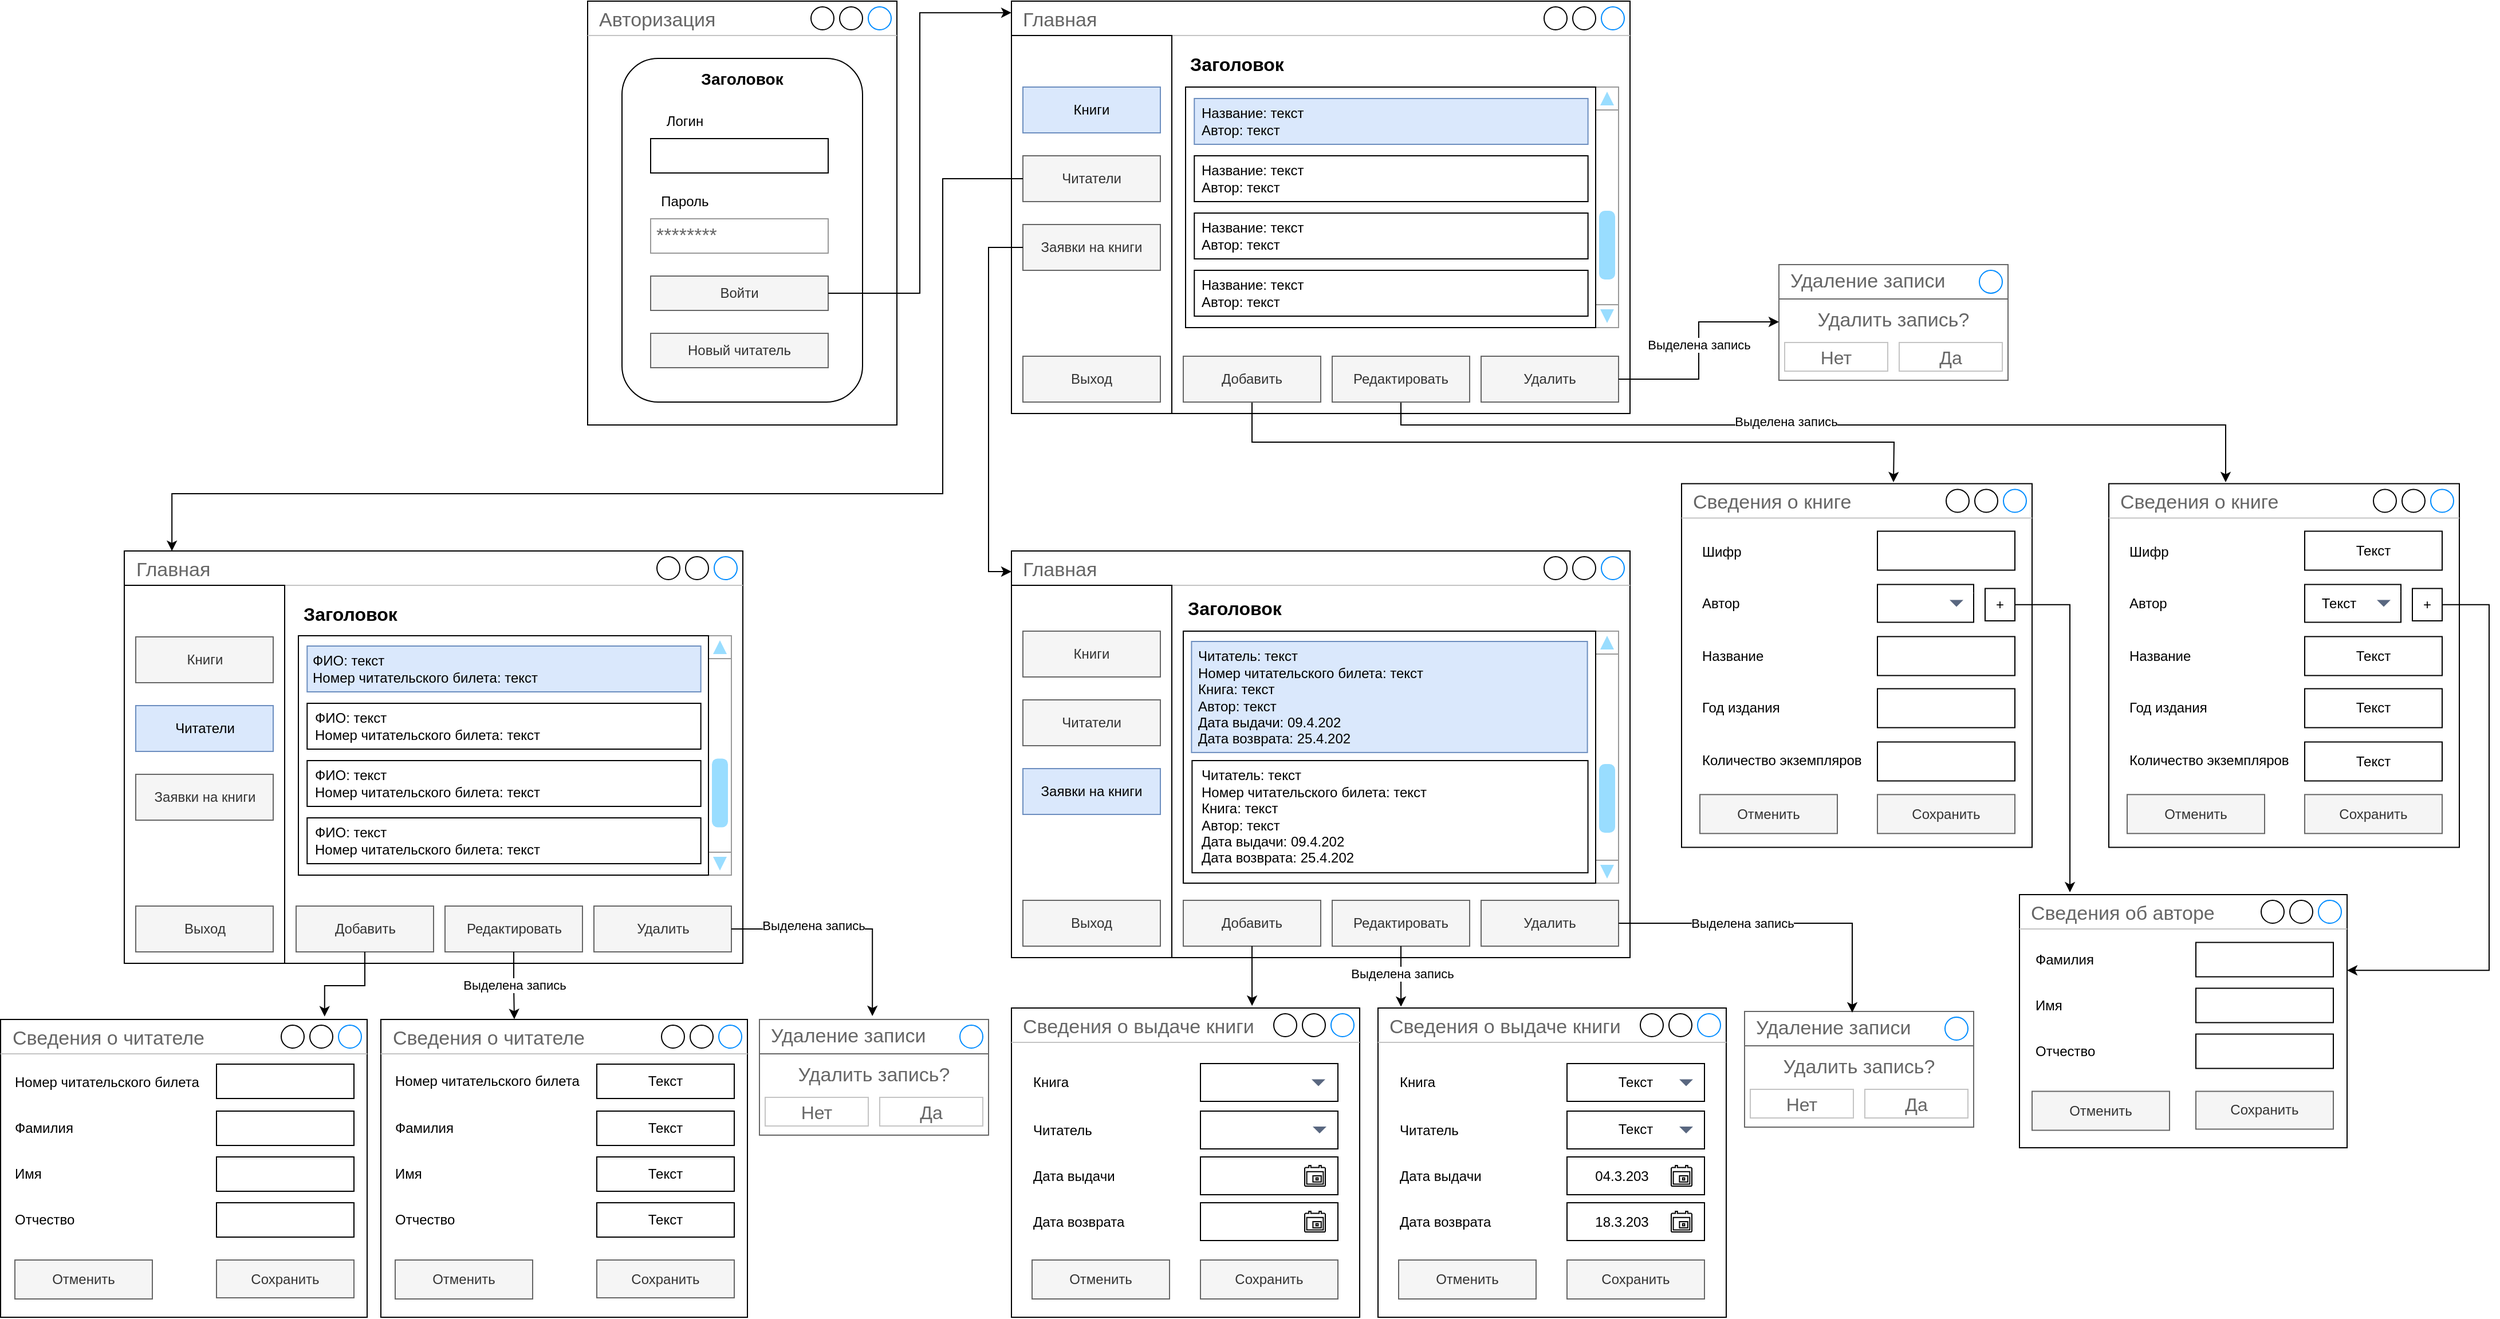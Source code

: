 <mxfile version="26.1.3" pages="3">
  <diagram name="Администратор" id="IW5ysn9Oq1Sp2YedZpdY">
    <mxGraphModel dx="2213" dy="791" grid="1" gridSize="10" guides="1" tooltips="1" connect="1" arrows="1" fold="1" page="1" pageScale="1" pageWidth="827" pageHeight="1169" math="0" shadow="0">
      <root>
        <mxCell id="0" />
        <mxCell id="1" parent="0" />
        <mxCell id="S-bI5RA-M3Y5ncMMz4Eh-91" value="Сведения о выдаче книги" style="strokeWidth=1;shadow=0;dashed=0;align=center;html=1;shape=mxgraph.mockup.containers.window;align=left;verticalAlign=top;spacingLeft=8;strokeColor2=#008cff;strokeColor3=#c4c4c4;fontColor=#666666;mainText=;fontSize=17;labelBackgroundColor=none;whiteSpace=wrap;" parent="1" vertex="1">
          <mxGeometry x="300" y="899" width="304" height="270" as="geometry" />
        </mxCell>
        <mxCell id="fHTbIxr9rq47aHXBAycH-9" value="Главная" style="strokeWidth=1;shadow=0;dashed=0;align=center;html=1;shape=mxgraph.mockup.containers.window;align=left;verticalAlign=top;spacingLeft=8;strokeColor2=#008cff;strokeColor3=#c4c4c4;fontColor=#666666;mainText=;fontSize=17;labelBackgroundColor=none;whiteSpace=wrap;" parent="1" vertex="1">
          <mxGeometry x="300" y="20" width="540" height="360" as="geometry" />
        </mxCell>
        <mxCell id="fHTbIxr9rq47aHXBAycH-10" value="" style="rounded=0;whiteSpace=wrap;html=1;" parent="1" vertex="1">
          <mxGeometry x="300" y="50" width="140" height="330" as="geometry" />
        </mxCell>
        <mxCell id="fHTbIxr9rq47aHXBAycH-11" value="Читатели" style="rounded=0;whiteSpace=wrap;html=1;fillColor=#f5f5f5;fontColor=#333333;strokeColor=#666666;" parent="1" vertex="1">
          <mxGeometry x="310" y="155" width="120" height="40" as="geometry" />
        </mxCell>
        <mxCell id="fHTbIxr9rq47aHXBAycH-12" value="Книги" style="rounded=0;whiteSpace=wrap;html=1;fillColor=#dae8fc;strokeColor=#6c8ebf;" parent="1" vertex="1">
          <mxGeometry x="310" y="95" width="120" height="40" as="geometry" />
        </mxCell>
        <mxCell id="fHTbIxr9rq47aHXBAycH-13" value="Заявки на книги" style="rounded=0;whiteSpace=wrap;html=1;fillColor=#f5f5f5;fontColor=#333333;strokeColor=#666666;" parent="1" vertex="1">
          <mxGeometry x="310" y="215" width="120" height="40" as="geometry" />
        </mxCell>
        <mxCell id="fHTbIxr9rq47aHXBAycH-14" value="Выход" style="rounded=0;whiteSpace=wrap;html=1;fillColor=#f5f5f5;fontColor=#333333;strokeColor=#666666;" parent="1" vertex="1">
          <mxGeometry x="310" y="330" width="120" height="40" as="geometry" />
        </mxCell>
        <mxCell id="S-bI5RA-M3Y5ncMMz4Eh-178" style="edgeStyle=orthogonalEdgeStyle;rounded=0;orthogonalLoop=1;jettySize=auto;html=1;exitX=0.5;exitY=1;exitDx=0;exitDy=0;" parent="1" source="fHTbIxr9rq47aHXBAycH-18" edge="1">
          <mxGeometry relative="1" as="geometry">
            <mxPoint x="1360" y="440" as="targetPoint" />
            <Array as="points">
              <mxPoint x="640" y="390" />
              <mxPoint x="1360" y="390" />
              <mxPoint x="1360" y="410" />
            </Array>
          </mxGeometry>
        </mxCell>
        <mxCell id="S-bI5RA-M3Y5ncMMz4Eh-179" value="Выделена запись" style="edgeLabel;html=1;align=center;verticalAlign=middle;resizable=0;points=[];" parent="S-bI5RA-M3Y5ncMMz4Eh-178" vertex="1" connectable="0">
          <mxGeometry x="-0.1" y="3" relative="1" as="geometry">
            <mxPoint as="offset" />
          </mxGeometry>
        </mxCell>
        <mxCell id="fHTbIxr9rq47aHXBAycH-18" value="Редактировать" style="rounded=0;whiteSpace=wrap;html=1;fillColor=#f5f5f5;fontColor=#333333;strokeColor=#666666;" parent="1" vertex="1">
          <mxGeometry x="580" y="330" width="120" height="40" as="geometry" />
        </mxCell>
        <mxCell id="S-bI5RA-M3Y5ncMMz4Eh-177" style="edgeStyle=orthogonalEdgeStyle;rounded=0;orthogonalLoop=1;jettySize=auto;html=1;exitX=0.5;exitY=1;exitDx=0;exitDy=0;" parent="1" source="fHTbIxr9rq47aHXBAycH-19" edge="1">
          <mxGeometry relative="1" as="geometry">
            <mxPoint x="1070" y="440" as="targetPoint" />
          </mxGeometry>
        </mxCell>
        <mxCell id="fHTbIxr9rq47aHXBAycH-19" value="Добавить" style="rounded=0;whiteSpace=wrap;html=1;fillColor=#f5f5f5;fontColor=#333333;strokeColor=#666666;" parent="1" vertex="1">
          <mxGeometry x="450" y="330" width="120" height="40" as="geometry" />
        </mxCell>
        <mxCell id="fHTbIxr9rq47aHXBAycH-20" value="Удалить" style="rounded=0;whiteSpace=wrap;html=1;fillColor=#f5f5f5;fontColor=#333333;strokeColor=#666666;" parent="1" vertex="1">
          <mxGeometry x="710" y="330" width="120" height="40" as="geometry" />
        </mxCell>
        <mxCell id="fHTbIxr9rq47aHXBAycH-38" value="Главная" style="strokeWidth=1;shadow=0;dashed=0;align=center;html=1;shape=mxgraph.mockup.containers.window;align=left;verticalAlign=top;spacingLeft=8;strokeColor2=#008cff;strokeColor3=#c4c4c4;fontColor=#666666;mainText=;fontSize=17;labelBackgroundColor=none;whiteSpace=wrap;" parent="1" vertex="1">
          <mxGeometry x="-474.5" y="500" width="540" height="360" as="geometry" />
        </mxCell>
        <mxCell id="fHTbIxr9rq47aHXBAycH-39" value="" style="rounded=0;whiteSpace=wrap;html=1;" parent="1" vertex="1">
          <mxGeometry x="-474.5" y="530" width="140" height="330" as="geometry" />
        </mxCell>
        <mxCell id="fHTbIxr9rq47aHXBAycH-40" value="Читатели" style="rounded=0;whiteSpace=wrap;html=1;fillColor=#dae8fc;strokeColor=#6c8ebf;" parent="1" vertex="1">
          <mxGeometry x="-464.5" y="635" width="120" height="40" as="geometry" />
        </mxCell>
        <mxCell id="fHTbIxr9rq47aHXBAycH-41" value="Книги" style="rounded=0;whiteSpace=wrap;html=1;fillColor=#f5f5f5;strokeColor=#666666;fontColor=#333333;" parent="1" vertex="1">
          <mxGeometry x="-464.5" y="575" width="120" height="40" as="geometry" />
        </mxCell>
        <mxCell id="fHTbIxr9rq47aHXBAycH-42" value="Заявки на книги" style="rounded=0;whiteSpace=wrap;html=1;fillColor=#f5f5f5;fontColor=#333333;strokeColor=#666666;" parent="1" vertex="1">
          <mxGeometry x="-464.5" y="695" width="120" height="40" as="geometry" />
        </mxCell>
        <mxCell id="fHTbIxr9rq47aHXBAycH-43" value="Выход" style="rounded=0;whiteSpace=wrap;html=1;fillColor=#f5f5f5;fontColor=#333333;strokeColor=#666666;" parent="1" vertex="1">
          <mxGeometry x="-464.5" y="810" width="120" height="40" as="geometry" />
        </mxCell>
        <mxCell id="fHTbIxr9rq47aHXBAycH-44" value="Редактировать" style="rounded=0;whiteSpace=wrap;html=1;fillColor=#f5f5f5;fontColor=#333333;strokeColor=#666666;" parent="1" vertex="1">
          <mxGeometry x="-194.5" y="810" width="120" height="40" as="geometry" />
        </mxCell>
        <mxCell id="fHTbIxr9rq47aHXBAycH-45" value="Добавить" style="rounded=0;whiteSpace=wrap;html=1;fillColor=#f5f5f5;fontColor=#333333;strokeColor=#666666;" parent="1" vertex="1">
          <mxGeometry x="-324.5" y="810" width="120" height="40" as="geometry" />
        </mxCell>
        <mxCell id="fHTbIxr9rq47aHXBAycH-46" value="Удалить" style="rounded=0;whiteSpace=wrap;html=1;fillColor=#f5f5f5;fontColor=#333333;strokeColor=#666666;" parent="1" vertex="1">
          <mxGeometry x="-64.5" y="810" width="120" height="40" as="geometry" />
        </mxCell>
        <mxCell id="fHTbIxr9rq47aHXBAycH-88" value="Главная" style="strokeWidth=1;shadow=0;dashed=0;align=center;html=1;shape=mxgraph.mockup.containers.window;align=left;verticalAlign=top;spacingLeft=8;strokeColor2=#008cff;strokeColor3=#c4c4c4;fontColor=#666666;mainText=;fontSize=17;labelBackgroundColor=none;whiteSpace=wrap;" parent="1" vertex="1">
          <mxGeometry x="300" y="500" width="540" height="355" as="geometry" />
        </mxCell>
        <mxCell id="fHTbIxr9rq47aHXBAycH-89" value="" style="rounded=0;whiteSpace=wrap;html=1;" parent="1" vertex="1">
          <mxGeometry x="300" y="530" width="140" height="325" as="geometry" />
        </mxCell>
        <mxCell id="fHTbIxr9rq47aHXBAycH-90" value="Читатели" style="rounded=0;whiteSpace=wrap;html=1;fillColor=#f5f5f5;fontColor=#333333;strokeColor=#666666;" parent="1" vertex="1">
          <mxGeometry x="310" y="630" width="120" height="40" as="geometry" />
        </mxCell>
        <mxCell id="fHTbIxr9rq47aHXBAycH-91" value="Книги" style="rounded=0;whiteSpace=wrap;html=1;fillColor=#f5f5f5;strokeColor=#666666;fontColor=#333333;" parent="1" vertex="1">
          <mxGeometry x="310" y="570" width="120" height="40" as="geometry" />
        </mxCell>
        <mxCell id="fHTbIxr9rq47aHXBAycH-92" value="Заявки на книги" style="rounded=0;whiteSpace=wrap;html=1;fillColor=#dae8fc;strokeColor=#6c8ebf;" parent="1" vertex="1">
          <mxGeometry x="310" y="690" width="120" height="40" as="geometry" />
        </mxCell>
        <mxCell id="fHTbIxr9rq47aHXBAycH-93" value="Выход" style="rounded=0;whiteSpace=wrap;html=1;fillColor=#f5f5f5;fontColor=#333333;strokeColor=#666666;" parent="1" vertex="1">
          <mxGeometry x="310" y="805" width="120" height="40" as="geometry" />
        </mxCell>
        <mxCell id="fHTbIxr9rq47aHXBAycH-94" value="Редактировать" style="rounded=0;whiteSpace=wrap;html=1;fillColor=#f5f5f5;fontColor=#333333;strokeColor=#666666;" parent="1" vertex="1">
          <mxGeometry x="580" y="805" width="120" height="40" as="geometry" />
        </mxCell>
        <mxCell id="fHTbIxr9rq47aHXBAycH-95" value="Добавить" style="rounded=0;whiteSpace=wrap;html=1;fillColor=#f5f5f5;fontColor=#333333;strokeColor=#666666;" parent="1" vertex="1">
          <mxGeometry x="450" y="805" width="120" height="40" as="geometry" />
        </mxCell>
        <mxCell id="fHTbIxr9rq47aHXBAycH-96" value="Удалить" style="rounded=0;whiteSpace=wrap;html=1;fillColor=#f5f5f5;fontColor=#333333;strokeColor=#666666;" parent="1" vertex="1">
          <mxGeometry x="710" y="805" width="120" height="40" as="geometry" />
        </mxCell>
        <mxCell id="fHTbIxr9rq47aHXBAycH-128" value="" style="verticalLabelPosition=bottom;shadow=0;dashed=0;align=center;html=1;verticalAlign=top;strokeWidth=1;shape=mxgraph.mockup.navigation.scrollBar;strokeColor=#999999;barPos=20;fillColor2=#99ddff;strokeColor2=none;direction=north;rotation=0;" parent="1" vertex="1">
          <mxGeometry x="810" y="95" width="20" height="210" as="geometry" />
        </mxCell>
        <mxCell id="fHTbIxr9rq47aHXBAycH-129" value="" style="verticalLabelPosition=bottom;shadow=0;dashed=0;align=center;html=1;verticalAlign=top;strokeWidth=1;shape=mxgraph.mockup.navigation.scrollBar;strokeColor=#999999;barPos=20;fillColor2=#99ddff;strokeColor2=none;direction=north;rotation=0;" parent="1" vertex="1">
          <mxGeometry x="35.5" y="574" width="20" height="209" as="geometry" />
        </mxCell>
        <mxCell id="fHTbIxr9rq47aHXBAycH-132" value="" style="verticalLabelPosition=bottom;shadow=0;dashed=0;align=center;html=1;verticalAlign=top;strokeWidth=1;shape=mxgraph.mockup.navigation.scrollBar;strokeColor=#999999;barPos=20;fillColor2=#99ddff;strokeColor2=none;direction=north;" parent="1" vertex="1">
          <mxGeometry x="810" y="570" width="20" height="220" as="geometry" />
        </mxCell>
        <mxCell id="fHTbIxr9rq47aHXBAycH-111" value="" style="rounded=0;whiteSpace=wrap;html=1;container=0;" parent="1" vertex="1">
          <mxGeometry x="450" y="570" width="360" height="220" as="geometry" />
        </mxCell>
        <mxCell id="fHTbIxr9rq47aHXBAycH-124" value="" style="group;fillColor=#dae8fc;strokeColor=#6c8ebf;" parent="1" vertex="1" connectable="0">
          <mxGeometry x="457.2" y="579" width="345.6" height="96.95" as="geometry" />
        </mxCell>
        <mxCell id="fHTbIxr9rq47aHXBAycH-114" value="&lt;div&gt;Читатель: текст&amp;nbsp;&lt;/div&gt;Номер читательского билета: текст&lt;div&gt;&lt;div&gt;Книга: текст&amp;nbsp;&lt;/div&gt;Автор: текст&lt;/div&gt;&lt;div&gt;Дата выдачи: 09.4.202&amp;nbsp;&lt;/div&gt;&lt;div&gt;Дата возврата: 25.4.202&lt;/div&gt;" style="text;html=1;align=left;verticalAlign=middle;whiteSpace=wrap;rounded=0;container=0;" parent="fHTbIxr9rq47aHXBAycH-124" vertex="1">
          <mxGeometry x="3.92" y="12.469" width="206.4" height="72.14" as="geometry" />
        </mxCell>
        <mxCell id="fHTbIxr9rq47aHXBAycH-125" value="" style="group" parent="1" vertex="1" connectable="0">
          <mxGeometry x="457.68" y="683" width="345.6" height="97.91" as="geometry" />
        </mxCell>
        <mxCell id="fHTbIxr9rq47aHXBAycH-126" value="" style="rounded=0;whiteSpace=wrap;html=1;container=0;" parent="fHTbIxr9rq47aHXBAycH-125" vertex="1">
          <mxGeometry width="345.6" height="97.91" as="geometry" />
        </mxCell>
        <mxCell id="orR1T6i9TAgb9a2kDOi2-1" value="&lt;div&gt;Читатель: текст&amp;nbsp;&lt;/div&gt;Номер читательского билета: текст&lt;div&gt;&lt;div&gt;Книга: текст&amp;nbsp;&lt;/div&gt;Автор: текст&lt;/div&gt;&lt;div&gt;Дата выдачи: 09.4.202&amp;nbsp;&lt;/div&gt;&lt;div&gt;Дата возврата: 25.4.202&lt;/div&gt;" style="text;html=1;align=left;verticalAlign=middle;whiteSpace=wrap;rounded=0;container=0;" parent="fHTbIxr9rq47aHXBAycH-125" vertex="1">
          <mxGeometry x="6.16" y="12.527" width="206.4" height="72.852" as="geometry" />
        </mxCell>
        <mxCell id="orR1T6i9TAgb9a2kDOi2-2" value="&lt;b&gt;&lt;font style=&quot;font-size: 16px;&quot;&gt;Заголовок&lt;/font&gt;&lt;/b&gt;" style="text;html=1;align=center;verticalAlign=middle;whiteSpace=wrap;rounded=0;" parent="1" vertex="1">
          <mxGeometry x="450" y="535" width="90" height="30" as="geometry" />
        </mxCell>
        <mxCell id="fHTbIxr9rq47aHXBAycH-66" value="" style="rounded=0;whiteSpace=wrap;html=1;container=0;" parent="1" vertex="1">
          <mxGeometry x="-322.5" y="574" width="358" height="209" as="geometry" />
        </mxCell>
        <mxCell id="fHTbIxr9rq47aHXBAycH-72" value="" style="rounded=0;whiteSpace=wrap;html=1;container=0;fillColor=#dae8fc;strokeColor=#6c8ebf;" parent="1" vertex="1">
          <mxGeometry x="-314.863" y="583" width="343.68" height="40" as="geometry" />
        </mxCell>
        <mxCell id="fHTbIxr9rq47aHXBAycH-75" value="" style="rounded=0;whiteSpace=wrap;html=1;container=0;" parent="1" vertex="1">
          <mxGeometry x="-314.863" y="633" width="343.68" height="40" as="geometry" />
        </mxCell>
        <mxCell id="fHTbIxr9rq47aHXBAycH-78" value="" style="rounded=0;whiteSpace=wrap;html=1;container=0;" parent="1" vertex="1">
          <mxGeometry x="-314.863" y="683" width="343.68" height="40" as="geometry" />
        </mxCell>
        <mxCell id="fHTbIxr9rq47aHXBAycH-81" value="" style="rounded=0;whiteSpace=wrap;html=1;container=0;" parent="1" vertex="1">
          <mxGeometry x="-314.863" y="733" width="343.68" height="40" as="geometry" />
        </mxCell>
        <mxCell id="fHTbIxr9rq47aHXBAycH-83" value="&lt;div&gt;ФИО: текст&amp;nbsp;&lt;/div&gt;Номер читательского билета: текст" style="text;html=1;align=left;verticalAlign=middle;whiteSpace=wrap;rounded=0;container=0;" parent="1" vertex="1">
          <mxGeometry x="-311.999" y="588" width="205.253" height="30" as="geometry" />
        </mxCell>
        <mxCell id="fHTbIxr9rq47aHXBAycH-84" value="&lt;div&gt;ФИО: текст&amp;nbsp;&lt;/div&gt;Номер читательского билета: текст" style="text;html=1;align=left;verticalAlign=middle;whiteSpace=wrap;rounded=0;container=0;" parent="1" vertex="1">
          <mxGeometry x="-310.089" y="638" width="205.253" height="30" as="geometry" />
        </mxCell>
        <mxCell id="fHTbIxr9rq47aHXBAycH-85" value="&lt;div&gt;ФИО: текст&amp;nbsp;&lt;/div&gt;Номер читательского билета: текст" style="text;html=1;align=left;verticalAlign=middle;whiteSpace=wrap;rounded=0;container=0;" parent="1" vertex="1">
          <mxGeometry x="-310.089" y="688" width="205.253" height="30" as="geometry" />
        </mxCell>
        <mxCell id="fHTbIxr9rq47aHXBAycH-86" value="&lt;div&gt;ФИО: текст&amp;nbsp;&lt;/div&gt;Номер читательского билета: текст" style="text;html=1;align=left;verticalAlign=middle;whiteSpace=wrap;rounded=0;container=0;" parent="1" vertex="1">
          <mxGeometry x="-310.089" y="738" width="205.253" height="30" as="geometry" />
        </mxCell>
        <mxCell id="orR1T6i9TAgb9a2kDOi2-3" value="&lt;b&gt;&lt;font style=&quot;font-size: 16px;&quot;&gt;Заголовок&lt;/font&gt;&lt;/b&gt;" style="text;html=1;align=center;verticalAlign=middle;whiteSpace=wrap;rounded=0;" parent="1" vertex="1">
          <mxGeometry x="-322.5" y="540" width="90" height="30" as="geometry" />
        </mxCell>
        <mxCell id="orR1T6i9TAgb9a2kDOi2-5" value="" style="group;rotation=90;" parent="1" vertex="1" connectable="0">
          <mxGeometry x="452" y="95" width="358" height="210" as="geometry" />
        </mxCell>
        <mxCell id="fHTbIxr9rq47aHXBAycH-15" value="" style="rounded=0;whiteSpace=wrap;html=1;" parent="orR1T6i9TAgb9a2kDOi2-5" vertex="1">
          <mxGeometry width="358" height="210" as="geometry" />
        </mxCell>
        <mxCell id="fHTbIxr9rq47aHXBAycH-27" value="" style="group" parent="orR1T6i9TAgb9a2kDOi2-5" vertex="1" connectable="0">
          <mxGeometry x="7.637" y="60" width="343.68" height="40" as="geometry" />
        </mxCell>
        <mxCell id="fHTbIxr9rq47aHXBAycH-28" value="" style="rounded=0;whiteSpace=wrap;html=1;" parent="fHTbIxr9rq47aHXBAycH-27" vertex="1">
          <mxGeometry width="343.68" height="40" as="geometry" />
        </mxCell>
        <mxCell id="fHTbIxr9rq47aHXBAycH-29" value="&lt;div&gt;Название: текст&amp;nbsp;&lt;/div&gt;Автор: текст" style="text;html=1;align=left;verticalAlign=middle;whiteSpace=wrap;rounded=0;" parent="fHTbIxr9rq47aHXBAycH-27" vertex="1">
          <mxGeometry x="4.773" y="5" width="105.013" height="30" as="geometry" />
        </mxCell>
        <mxCell id="fHTbIxr9rq47aHXBAycH-30" value="" style="group" parent="orR1T6i9TAgb9a2kDOi2-5" vertex="1" connectable="0">
          <mxGeometry x="7.637" y="110" width="343.68" height="40" as="geometry" />
        </mxCell>
        <mxCell id="fHTbIxr9rq47aHXBAycH-31" value="" style="rounded=0;whiteSpace=wrap;html=1;" parent="fHTbIxr9rq47aHXBAycH-30" vertex="1">
          <mxGeometry width="343.68" height="40" as="geometry" />
        </mxCell>
        <mxCell id="fHTbIxr9rq47aHXBAycH-32" value="&lt;div&gt;Название: текст&amp;nbsp;&lt;/div&gt;Автор: текст" style="text;html=1;align=left;verticalAlign=middle;whiteSpace=wrap;rounded=0;" parent="fHTbIxr9rq47aHXBAycH-30" vertex="1">
          <mxGeometry x="4.773" y="5" width="105.013" height="30" as="geometry" />
        </mxCell>
        <mxCell id="fHTbIxr9rq47aHXBAycH-33" value="" style="group" parent="orR1T6i9TAgb9a2kDOi2-5" vertex="1" connectable="0">
          <mxGeometry x="7.637" y="160" width="343.68" height="40" as="geometry" />
        </mxCell>
        <mxCell id="fHTbIxr9rq47aHXBAycH-34" value="" style="rounded=0;whiteSpace=wrap;html=1;" parent="fHTbIxr9rq47aHXBAycH-33" vertex="1">
          <mxGeometry width="343.68" height="40" as="geometry" />
        </mxCell>
        <mxCell id="fHTbIxr9rq47aHXBAycH-35" value="&lt;div&gt;Название: текст&amp;nbsp;&lt;/div&gt;Автор: текст" style="text;html=1;align=left;verticalAlign=middle;whiteSpace=wrap;rounded=0;" parent="fHTbIxr9rq47aHXBAycH-33" vertex="1">
          <mxGeometry x="4.773" y="5" width="105.013" height="30" as="geometry" />
        </mxCell>
        <mxCell id="orR1T6i9TAgb9a2kDOi2-6" value="&lt;b&gt;&lt;font style=&quot;font-size: 16px;&quot;&gt;Заголовок&lt;/font&gt;&lt;/b&gt;" style="text;html=1;align=center;verticalAlign=middle;whiteSpace=wrap;rounded=0;" parent="1" vertex="1">
          <mxGeometry x="452" y="60" width="90" height="30" as="geometry" />
        </mxCell>
        <mxCell id="orR1T6i9TAgb9a2kDOi2-7" value="" style="group" parent="1" vertex="1" connectable="0">
          <mxGeometry x="-70" y="20" width="270" height="370" as="geometry" />
        </mxCell>
        <mxCell id="orR1T6i9TAgb9a2kDOi2-8" value="Авторизация" style="strokeWidth=1;shadow=0;dashed=0;align=center;html=1;shape=mxgraph.mockup.containers.window;align=left;verticalAlign=top;spacingLeft=8;strokeColor2=#008cff;strokeColor3=#c4c4c4;fontColor=#666666;mainText=;fontSize=17;labelBackgroundColor=none;whiteSpace=wrap;" parent="orR1T6i9TAgb9a2kDOi2-7" vertex="1">
          <mxGeometry width="270" height="370" as="geometry" />
        </mxCell>
        <mxCell id="orR1T6i9TAgb9a2kDOi2-9" value="" style="rounded=1;whiteSpace=wrap;html=1;container=0;" parent="orR1T6i9TAgb9a2kDOi2-7" vertex="1">
          <mxGeometry x="30" y="50" width="210" height="300" as="geometry" />
        </mxCell>
        <mxCell id="orR1T6i9TAgb9a2kDOi2-10" value="&lt;font style=&quot;font-size: 14px;&quot;&gt;&lt;b&gt;Заголовок&lt;/b&gt;&lt;/font&gt;" style="text;html=1;align=center;verticalAlign=middle;whiteSpace=wrap;rounded=0;container=0;" parent="orR1T6i9TAgb9a2kDOi2-7" vertex="1">
          <mxGeometry x="100" y="53" width="70" height="30" as="geometry" />
        </mxCell>
        <mxCell id="orR1T6i9TAgb9a2kDOi2-11" value="Логин" style="text;html=1;align=center;verticalAlign=middle;whiteSpace=wrap;rounded=0;container=0;" parent="orR1T6i9TAgb9a2kDOi2-7" vertex="1">
          <mxGeometry x="55" y="90" width="60" height="30" as="geometry" />
        </mxCell>
        <mxCell id="orR1T6i9TAgb9a2kDOi2-12" value="" style="rounded=0;whiteSpace=wrap;html=1;container=0;" parent="orR1T6i9TAgb9a2kDOi2-7" vertex="1">
          <mxGeometry x="55" y="120" width="155" height="30" as="geometry" />
        </mxCell>
        <mxCell id="orR1T6i9TAgb9a2kDOi2-13" value="Пароль" style="text;html=1;align=center;verticalAlign=middle;whiteSpace=wrap;rounded=0;container=0;" parent="orR1T6i9TAgb9a2kDOi2-7" vertex="1">
          <mxGeometry x="55" y="160" width="60" height="30" as="geometry" />
        </mxCell>
        <mxCell id="orR1T6i9TAgb9a2kDOi2-14" value="" style="rounded=0;whiteSpace=wrap;html=1;container=0;" parent="orR1T6i9TAgb9a2kDOi2-7" vertex="1">
          <mxGeometry x="55" y="190" width="155" height="30" as="geometry" />
        </mxCell>
        <mxCell id="orR1T6i9TAgb9a2kDOi2-15" value="Войти" style="rounded=0;whiteSpace=wrap;html=1;fillColor=#f5f5f5;fontColor=#333333;strokeColor=#666666;container=0;" parent="orR1T6i9TAgb9a2kDOi2-7" vertex="1">
          <mxGeometry x="55" y="240" width="155" height="30" as="geometry" />
        </mxCell>
        <mxCell id="orR1T6i9TAgb9a2kDOi2-16" value="Новый читатель" style="rounded=0;whiteSpace=wrap;html=1;fillColor=#f5f5f5;fontColor=#333333;strokeColor=#666666;container=0;" parent="orR1T6i9TAgb9a2kDOi2-7" vertex="1">
          <mxGeometry x="55" y="290" width="155" height="30" as="geometry" />
        </mxCell>
        <mxCell id="orR1T6i9TAgb9a2kDOi2-17" value="********" style="strokeWidth=1;shadow=0;dashed=0;align=center;html=1;shape=mxgraph.mockup.forms.pwField;strokeColor=#999999;mainText=;align=left;fontColor=#666666;fontSize=17;spacingLeft=3;" parent="orR1T6i9TAgb9a2kDOi2-7" vertex="1">
          <mxGeometry x="55" y="190" width="155" height="30" as="geometry" />
        </mxCell>
        <mxCell id="S-bI5RA-M3Y5ncMMz4Eh-2" value="Сведения о книге" style="strokeWidth=1;shadow=0;dashed=0;align=center;html=1;shape=mxgraph.mockup.containers.window;align=left;verticalAlign=top;spacingLeft=8;strokeColor2=#008cff;strokeColor3=#c4c4c4;fontColor=#666666;mainText=;fontSize=17;labelBackgroundColor=none;whiteSpace=wrap;" parent="1" vertex="1">
          <mxGeometry x="885" y="441.25" width="306" height="317.5" as="geometry" />
        </mxCell>
        <mxCell id="S-bI5RA-M3Y5ncMMz4Eh-3" value="Шифр" style="text;html=1;align=left;verticalAlign=middle;whiteSpace=wrap;rounded=0;" parent="1" vertex="1">
          <mxGeometry x="901" y="485.75" width="60" height="30" as="geometry" />
        </mxCell>
        <mxCell id="S-bI5RA-M3Y5ncMMz4Eh-4" value="Автор" style="text;html=1;align=left;verticalAlign=middle;whiteSpace=wrap;rounded=0;" parent="1" vertex="1">
          <mxGeometry x="901" y="531" width="60" height="30" as="geometry" />
        </mxCell>
        <mxCell id="S-bI5RA-M3Y5ncMMz4Eh-5" value="Название" style="text;html=1;align=left;verticalAlign=middle;whiteSpace=wrap;rounded=0;" parent="1" vertex="1">
          <mxGeometry x="901" y="576.75" width="60" height="30" as="geometry" />
        </mxCell>
        <mxCell id="S-bI5RA-M3Y5ncMMz4Eh-6" value="Год издания" style="text;html=1;align=left;verticalAlign=middle;whiteSpace=wrap;rounded=0;" parent="1" vertex="1">
          <mxGeometry x="901" y="622.25" width="80" height="30" as="geometry" />
        </mxCell>
        <mxCell id="S-bI5RA-M3Y5ncMMz4Eh-7" value="Количество экземпляров" style="text;html=1;align=left;verticalAlign=middle;whiteSpace=wrap;rounded=0;" parent="1" vertex="1">
          <mxGeometry x="901" y="667.75" width="150" height="30" as="geometry" />
        </mxCell>
        <mxCell id="S-bI5RA-M3Y5ncMMz4Eh-8" value="" style="rounded=0;whiteSpace=wrap;html=1;" parent="1" vertex="1">
          <mxGeometry x="1056" y="482.75" width="120" height="34" as="geometry" />
        </mxCell>
        <mxCell id="S-bI5RA-M3Y5ncMMz4Eh-9" value="+" style="rounded=0;whiteSpace=wrap;html=1;" parent="1" vertex="1">
          <mxGeometry x="1150" y="532.75" width="26" height="28.25" as="geometry" />
        </mxCell>
        <mxCell id="S-bI5RA-M3Y5ncMMz4Eh-10" value="" style="rounded=0;whiteSpace=wrap;html=1;" parent="1" vertex="1">
          <mxGeometry x="1056" y="574.75" width="120" height="34" as="geometry" />
        </mxCell>
        <mxCell id="S-bI5RA-M3Y5ncMMz4Eh-11" value="" style="rounded=0;whiteSpace=wrap;html=1;" parent="1" vertex="1">
          <mxGeometry x="1056" y="666.75" width="120" height="34" as="geometry" />
        </mxCell>
        <mxCell id="S-bI5RA-M3Y5ncMMz4Eh-12" value="" style="rounded=0;whiteSpace=wrap;html=1;" parent="1" vertex="1">
          <mxGeometry x="1056" y="620.25" width="120" height="34" as="geometry" />
        </mxCell>
        <mxCell id="S-bI5RA-M3Y5ncMMz4Eh-13" value="Сохранить" style="rounded=0;whiteSpace=wrap;html=1;fillColor=#f5f5f5;fontColor=#333333;strokeColor=#666666;" parent="1" vertex="1">
          <mxGeometry x="1056" y="712.66" width="120" height="34" as="geometry" />
        </mxCell>
        <mxCell id="S-bI5RA-M3Y5ncMMz4Eh-14" value="Отменить" style="rounded=0;whiteSpace=wrap;html=1;fillColor=#f5f5f5;fontColor=#333333;strokeColor=#666666;" parent="1" vertex="1">
          <mxGeometry x="901" y="712.66" width="120" height="34" as="geometry" />
        </mxCell>
        <mxCell id="S-bI5RA-M3Y5ncMMz4Eh-15" value="Сведения о книге" style="strokeWidth=1;shadow=0;dashed=0;align=center;html=1;shape=mxgraph.mockup.containers.window;align=left;verticalAlign=top;spacingLeft=8;strokeColor2=#008cff;strokeColor3=#c4c4c4;fontColor=#666666;mainText=;fontSize=17;labelBackgroundColor=none;whiteSpace=wrap;" parent="1" vertex="1">
          <mxGeometry x="1258" y="441.25" width="306" height="317.5" as="geometry" />
        </mxCell>
        <mxCell id="S-bI5RA-M3Y5ncMMz4Eh-16" value="Шифр" style="text;html=1;align=left;verticalAlign=middle;whiteSpace=wrap;rounded=0;" parent="1" vertex="1">
          <mxGeometry x="1274" y="485.75" width="60" height="30" as="geometry" />
        </mxCell>
        <mxCell id="S-bI5RA-M3Y5ncMMz4Eh-17" value="Автор" style="text;html=1;align=left;verticalAlign=middle;whiteSpace=wrap;rounded=0;" parent="1" vertex="1">
          <mxGeometry x="1274" y="530.75" width="60" height="30" as="geometry" />
        </mxCell>
        <mxCell id="S-bI5RA-M3Y5ncMMz4Eh-18" value="Название" style="text;html=1;align=left;verticalAlign=middle;whiteSpace=wrap;rounded=0;" parent="1" vertex="1">
          <mxGeometry x="1274" y="576.75" width="60" height="30" as="geometry" />
        </mxCell>
        <mxCell id="S-bI5RA-M3Y5ncMMz4Eh-19" value="Год издания" style="text;html=1;align=left;verticalAlign=middle;whiteSpace=wrap;rounded=0;" parent="1" vertex="1">
          <mxGeometry x="1274" y="622.25" width="80" height="30" as="geometry" />
        </mxCell>
        <mxCell id="S-bI5RA-M3Y5ncMMz4Eh-20" value="Количество экземпляров" style="text;html=1;align=left;verticalAlign=middle;whiteSpace=wrap;rounded=0;" parent="1" vertex="1">
          <mxGeometry x="1274" y="667.75" width="150" height="30" as="geometry" />
        </mxCell>
        <mxCell id="S-bI5RA-M3Y5ncMMz4Eh-21" value="Текст" style="rounded=0;whiteSpace=wrap;html=1;" parent="1" vertex="1">
          <mxGeometry x="1429" y="482.75" width="120" height="34" as="geometry" />
        </mxCell>
        <mxCell id="S-bI5RA-M3Y5ncMMz4Eh-23" value="Текст" style="rounded=0;whiteSpace=wrap;html=1;" parent="1" vertex="1">
          <mxGeometry x="1429" y="574.75" width="120" height="34" as="geometry" />
        </mxCell>
        <mxCell id="S-bI5RA-M3Y5ncMMz4Eh-24" value="Текст" style="rounded=0;whiteSpace=wrap;html=1;" parent="1" vertex="1">
          <mxGeometry x="1429" y="666.75" width="120" height="34" as="geometry" />
        </mxCell>
        <mxCell id="S-bI5RA-M3Y5ncMMz4Eh-25" value="Текст" style="rounded=0;whiteSpace=wrap;html=1;" parent="1" vertex="1">
          <mxGeometry x="1429" y="620.25" width="120" height="34" as="geometry" />
        </mxCell>
        <mxCell id="S-bI5RA-M3Y5ncMMz4Eh-26" value="Сохранить" style="rounded=0;whiteSpace=wrap;html=1;fillColor=#f5f5f5;fontColor=#333333;strokeColor=#666666;" parent="1" vertex="1">
          <mxGeometry x="1429" y="712.66" width="120" height="34" as="geometry" />
        </mxCell>
        <mxCell id="S-bI5RA-M3Y5ncMMz4Eh-27" value="Отменить" style="rounded=0;whiteSpace=wrap;html=1;fillColor=#f5f5f5;fontColor=#333333;strokeColor=#666666;" parent="1" vertex="1">
          <mxGeometry x="1274" y="712.66" width="120" height="34" as="geometry" />
        </mxCell>
        <mxCell id="fHTbIxr9rq47aHXBAycH-24" value="" style="group;fillColor=#dae8fc;strokeColor=#6c8ebf;" parent="1" vertex="1" connectable="0">
          <mxGeometry x="459.637" y="105" width="343.68" height="40" as="geometry" />
        </mxCell>
        <mxCell id="fHTbIxr9rq47aHXBAycH-26" value="&lt;div&gt;Название: текст&amp;nbsp;&lt;/div&gt;Автор: текст" style="text;html=1;align=left;verticalAlign=middle;whiteSpace=wrap;rounded=0;" parent="fHTbIxr9rq47aHXBAycH-24" vertex="1">
          <mxGeometry x="4.773" y="5" width="105.013" height="30" as="geometry" />
        </mxCell>
        <mxCell id="S-bI5RA-M3Y5ncMMz4Eh-87" value="" style="rounded=1;arcSize=0;fillColor=#ffffff;align=left;spacingLeft=5;strokeColor=light-dark(#000000, #67b2ff);html=1;strokeWidth=1;fontColor=#253858;fontSize=12" parent="1" vertex="1">
          <mxGeometry x="465" y="1029" width="120" height="33" as="geometry" />
        </mxCell>
        <mxCell id="S-bI5RA-M3Y5ncMMz4Eh-88" value="" style="shape=mxgraph.gmdl.calendar;fillColor=light-dark(#FFFFFF,#B0C0DC);strokeColor=light-dark(#000000, #67b2ff);" parent="S-bI5RA-M3Y5ncMMz4Eh-87" vertex="1">
          <mxGeometry x="1" y="0.5" width="18" height="18" relative="1" as="geometry">
            <mxPoint x="-29" y="-9" as="offset" />
          </mxGeometry>
        </mxCell>
        <mxCell id="S-bI5RA-M3Y5ncMMz4Eh-92" value="Книга" style="text;html=1;align=left;verticalAlign=middle;whiteSpace=wrap;rounded=0;" parent="1" vertex="1">
          <mxGeometry x="317" y="949" width="60" height="30" as="geometry" />
        </mxCell>
        <mxCell id="S-bI5RA-M3Y5ncMMz4Eh-93" value="Читатель" style="text;html=1;align=left;verticalAlign=middle;whiteSpace=wrap;rounded=0;" parent="1" vertex="1">
          <mxGeometry x="317" y="990.5" width="60" height="30" as="geometry" />
        </mxCell>
        <mxCell id="S-bI5RA-M3Y5ncMMz4Eh-94" value="Дата выдачи" style="text;html=1;align=left;verticalAlign=middle;whiteSpace=wrap;rounded=0;" parent="1" vertex="1">
          <mxGeometry x="317.0" y="1030.5" width="76.68" height="30" as="geometry" />
        </mxCell>
        <mxCell id="S-bI5RA-M3Y5ncMMz4Eh-95" value="Дата возврата" style="text;html=1;align=left;verticalAlign=middle;whiteSpace=wrap;rounded=0;" parent="1" vertex="1">
          <mxGeometry x="317.0" y="1070.5" width="86.68" height="30" as="geometry" />
        </mxCell>
        <mxCell id="S-bI5RA-M3Y5ncMMz4Eh-96" value="" style="rounded=0;whiteSpace=wrap;html=1;" parent="1" vertex="1">
          <mxGeometry x="465" y="947.5" width="120" height="33" as="geometry" />
        </mxCell>
        <mxCell id="S-bI5RA-M3Y5ncMMz4Eh-97" value="" style="rounded=0;whiteSpace=wrap;html=1;" parent="1" vertex="1">
          <mxGeometry x="465" y="989" width="120" height="33" as="geometry" />
        </mxCell>
        <mxCell id="S-bI5RA-M3Y5ncMMz4Eh-98" value="" style="rounded=1;arcSize=0;fillColor=#ffffff;align=left;spacingLeft=5;strokeColor=light-dark(#000000, #67b2ff);html=1;strokeWidth=1;fontColor=#253858;fontSize=12" parent="1" vertex="1">
          <mxGeometry x="465" y="1069" width="120" height="33" as="geometry" />
        </mxCell>
        <mxCell id="S-bI5RA-M3Y5ncMMz4Eh-99" value="" style="shape=mxgraph.gmdl.calendar;fillColor=light-dark(#FFFFFF,#B0C0DC);strokeColor=light-dark(#000000, #67b2ff);" parent="S-bI5RA-M3Y5ncMMz4Eh-98" vertex="1">
          <mxGeometry x="1" y="0.5" width="18" height="18" relative="1" as="geometry">
            <mxPoint x="-29" y="-9" as="offset" />
          </mxGeometry>
        </mxCell>
        <mxCell id="S-bI5RA-M3Y5ncMMz4Eh-100" value="Сохранить" style="rounded=0;whiteSpace=wrap;html=1;fillColor=#f5f5f5;fontColor=#333333;strokeColor=#666666;" parent="1" vertex="1">
          <mxGeometry x="465" y="1119.0" width="120" height="34" as="geometry" />
        </mxCell>
        <mxCell id="S-bI5RA-M3Y5ncMMz4Eh-101" value="Отменить" style="rounded=0;whiteSpace=wrap;html=1;fillColor=#f5f5f5;fontColor=#333333;strokeColor=#666666;" parent="1" vertex="1">
          <mxGeometry x="318" y="1119.0" width="120" height="34" as="geometry" />
        </mxCell>
        <mxCell id="S-bI5RA-M3Y5ncMMz4Eh-102" value="" style="rounded=1;fillColor=#FFFFFF;strokeColor=none;html=1;fontColor=#FFFFFF;align=left;fontSize=12;spacingLeft=10;sketch=1;hachureGap=4;pointerEvents=0;fontFamily=Architects Daughter;fontSource=https%3A%2F%2Ffonts.googleapis.com%2Fcss%3Ffamily%3DArchitects%2BDaughter;whiteSpace=wrap;" parent="1" vertex="1">
          <mxGeometry x="472" y="953.5" width="110" height="21.5" as="geometry" />
        </mxCell>
        <mxCell id="S-bI5RA-M3Y5ncMMz4Eh-103" value="" style="shape=triangle;direction=south;fillColor=#596780;strokeColor=none;html=1;sketch=0;hachureGap=4;pointerEvents=0;fontFamily=Architects Daughter;fontSource=https%3A%2F%2Ffonts.googleapis.com%2Fcss%3Ffamily%3DArchitects%2BDaughter;fontSize=20;" parent="S-bI5RA-M3Y5ncMMz4Eh-102" vertex="1">
          <mxGeometry x="1" y="0.5" width="12" height="6" relative="1" as="geometry">
            <mxPoint x="-20" y="-3" as="offset" />
          </mxGeometry>
        </mxCell>
        <mxCell id="S-bI5RA-M3Y5ncMMz4Eh-106" value="" style="rounded=1;fillColor=#FFFFFF;strokeColor=none;html=1;fontColor=#FFFFFF;align=left;fontSize=12;spacingLeft=10;sketch=1;hachureGap=4;pointerEvents=0;fontFamily=Architects Daughter;fontSource=https%3A%2F%2Ffonts.googleapis.com%2Fcss%3Ffamily%3DArchitects%2BDaughter;whiteSpace=wrap;" parent="1" vertex="1">
          <mxGeometry x="483" y="994.75" width="100" height="21.5" as="geometry" />
        </mxCell>
        <mxCell id="S-bI5RA-M3Y5ncMMz4Eh-107" value="" style="shape=triangle;direction=south;fillColor=#596780;strokeColor=none;html=1;sketch=0;hachureGap=4;pointerEvents=0;fontFamily=Architects Daughter;fontSource=https%3A%2F%2Ffonts.googleapis.com%2Fcss%3Ffamily%3DArchitects%2BDaughter;fontSize=20;" parent="S-bI5RA-M3Y5ncMMz4Eh-106" vertex="1">
          <mxGeometry x="1" y="0.5" width="12" height="6" relative="1" as="geometry">
            <mxPoint x="-20" y="-3" as="offset" />
          </mxGeometry>
        </mxCell>
        <mxCell id="S-bI5RA-M3Y5ncMMz4Eh-108" value="Сведения о выдаче книги" style="strokeWidth=1;shadow=0;dashed=0;align=center;html=1;shape=mxgraph.mockup.containers.window;align=left;verticalAlign=top;spacingLeft=8;strokeColor2=#008cff;strokeColor3=#c4c4c4;fontColor=#666666;mainText=;fontSize=17;labelBackgroundColor=none;whiteSpace=wrap;" parent="1" vertex="1">
          <mxGeometry x="620" y="899" width="304" height="270" as="geometry" />
        </mxCell>
        <mxCell id="S-bI5RA-M3Y5ncMMz4Eh-109" value="" style="rounded=1;arcSize=0;fillColor=#ffffff;align=left;spacingLeft=5;strokeColor=light-dark(#000000, #67b2ff);html=1;strokeWidth=1;fontColor=#253858;fontSize=12" parent="1" vertex="1">
          <mxGeometry x="785" y="1029" width="120" height="33" as="geometry" />
        </mxCell>
        <mxCell id="S-bI5RA-M3Y5ncMMz4Eh-110" value="" style="shape=mxgraph.gmdl.calendar;fillColor=light-dark(#FFFFFF,#B0C0DC);strokeColor=light-dark(#000000, #67b2ff);" parent="S-bI5RA-M3Y5ncMMz4Eh-109" vertex="1">
          <mxGeometry x="1" y="0.5" width="18" height="18" relative="1" as="geometry">
            <mxPoint x="-29" y="-9" as="offset" />
          </mxGeometry>
        </mxCell>
        <mxCell id="S-bI5RA-M3Y5ncMMz4Eh-127" value="04.3.203" style="text;html=1;align=center;verticalAlign=middle;whiteSpace=wrap;rounded=0;" parent="S-bI5RA-M3Y5ncMMz4Eh-109" vertex="1">
          <mxGeometry x="18" y="2" width="60" height="30" as="geometry" />
        </mxCell>
        <mxCell id="S-bI5RA-M3Y5ncMMz4Eh-111" value="Книга" style="text;html=1;align=left;verticalAlign=middle;whiteSpace=wrap;rounded=0;" parent="1" vertex="1">
          <mxGeometry x="637" y="949" width="60" height="30" as="geometry" />
        </mxCell>
        <mxCell id="S-bI5RA-M3Y5ncMMz4Eh-112" value="Читатель" style="text;html=1;align=left;verticalAlign=middle;whiteSpace=wrap;rounded=0;" parent="1" vertex="1">
          <mxGeometry x="637" y="990.5" width="60" height="30" as="geometry" />
        </mxCell>
        <mxCell id="S-bI5RA-M3Y5ncMMz4Eh-113" value="Дата выдачи" style="text;html=1;align=left;verticalAlign=middle;whiteSpace=wrap;rounded=0;" parent="1" vertex="1">
          <mxGeometry x="637" y="1030.5" width="76.68" height="30" as="geometry" />
        </mxCell>
        <mxCell id="S-bI5RA-M3Y5ncMMz4Eh-114" value="Дата возврата" style="text;html=1;align=left;verticalAlign=middle;whiteSpace=wrap;rounded=0;" parent="1" vertex="1">
          <mxGeometry x="637" y="1070.5" width="86.68" height="30" as="geometry" />
        </mxCell>
        <mxCell id="S-bI5RA-M3Y5ncMMz4Eh-115" value="" style="rounded=0;whiteSpace=wrap;html=1;" parent="1" vertex="1">
          <mxGeometry x="785" y="947.5" width="120" height="33" as="geometry" />
        </mxCell>
        <mxCell id="S-bI5RA-M3Y5ncMMz4Eh-116" value="" style="rounded=0;whiteSpace=wrap;html=1;" parent="1" vertex="1">
          <mxGeometry x="785" y="989" width="120" height="33" as="geometry" />
        </mxCell>
        <mxCell id="S-bI5RA-M3Y5ncMMz4Eh-117" value="" style="rounded=1;arcSize=0;fillColor=#ffffff;align=left;spacingLeft=5;strokeColor=light-dark(#000000, #67b2ff);html=1;strokeWidth=1;fontColor=#253858;fontSize=12" parent="1" vertex="1">
          <mxGeometry x="785" y="1069" width="120" height="33" as="geometry" />
        </mxCell>
        <mxCell id="S-bI5RA-M3Y5ncMMz4Eh-118" value="" style="shape=mxgraph.gmdl.calendar;fillColor=light-dark(#FFFFFF,#B0C0DC);strokeColor=light-dark(#000000, #67b2ff);" parent="S-bI5RA-M3Y5ncMMz4Eh-117" vertex="1">
          <mxGeometry x="1" y="0.5" width="18" height="18" relative="1" as="geometry">
            <mxPoint x="-29" y="-9" as="offset" />
          </mxGeometry>
        </mxCell>
        <mxCell id="S-bI5RA-M3Y5ncMMz4Eh-128" value="18.3.203" style="text;html=1;align=center;verticalAlign=middle;whiteSpace=wrap;rounded=0;" parent="S-bI5RA-M3Y5ncMMz4Eh-117" vertex="1">
          <mxGeometry x="18" y="2" width="60" height="30" as="geometry" />
        </mxCell>
        <mxCell id="S-bI5RA-M3Y5ncMMz4Eh-119" value="Сохранить" style="rounded=0;whiteSpace=wrap;html=1;fillColor=#f5f5f5;fontColor=#333333;strokeColor=#666666;" parent="1" vertex="1">
          <mxGeometry x="785" y="1119.0" width="120" height="34" as="geometry" />
        </mxCell>
        <mxCell id="S-bI5RA-M3Y5ncMMz4Eh-120" value="Отменить" style="rounded=0;whiteSpace=wrap;html=1;fillColor=#f5f5f5;fontColor=#333333;strokeColor=#666666;" parent="1" vertex="1">
          <mxGeometry x="638" y="1119.0" width="120" height="34" as="geometry" />
        </mxCell>
        <mxCell id="S-bI5RA-M3Y5ncMMz4Eh-121" value="" style="rounded=1;fillColor=#FFFFFF;strokeColor=none;html=1;fontColor=#FFFFFF;align=left;fontSize=12;spacingLeft=10;sketch=1;hachureGap=4;pointerEvents=0;fontFamily=Architects Daughter;fontSource=https%3A%2F%2Ffonts.googleapis.com%2Fcss%3Ffamily%3DArchitects%2BDaughter;whiteSpace=wrap;" parent="1" vertex="1">
          <mxGeometry x="793" y="953.5" width="110" height="21.5" as="geometry" />
        </mxCell>
        <mxCell id="S-bI5RA-M3Y5ncMMz4Eh-122" value="" style="shape=triangle;direction=south;fillColor=#596780;strokeColor=none;html=1;sketch=0;hachureGap=4;pointerEvents=0;fontFamily=Architects Daughter;fontSource=https%3A%2F%2Ffonts.googleapis.com%2Fcss%3Ffamily%3DArchitects%2BDaughter;fontSize=20;" parent="S-bI5RA-M3Y5ncMMz4Eh-121" vertex="1">
          <mxGeometry x="1" y="0.5" width="12" height="6" relative="1" as="geometry">
            <mxPoint x="-20" y="-3" as="offset" />
          </mxGeometry>
        </mxCell>
        <mxCell id="S-bI5RA-M3Y5ncMMz4Eh-125" value="Текст" style="text;html=1;align=center;verticalAlign=middle;whiteSpace=wrap;rounded=0;" parent="S-bI5RA-M3Y5ncMMz4Eh-121" vertex="1">
          <mxGeometry x="22" width="60" height="20" as="geometry" />
        </mxCell>
        <mxCell id="S-bI5RA-M3Y5ncMMz4Eh-123" value="" style="rounded=1;fillColor=#FFFFFF;strokeColor=none;html=1;fontColor=#FFFFFF;align=left;fontSize=12;spacingLeft=10;sketch=1;hachureGap=4;pointerEvents=0;fontFamily=Architects Daughter;fontSource=https%3A%2F%2Ffonts.googleapis.com%2Fcss%3Ffamily%3DArchitects%2BDaughter;whiteSpace=wrap;" parent="1" vertex="1">
          <mxGeometry x="803" y="994.75" width="100" height="21.5" as="geometry" />
        </mxCell>
        <mxCell id="S-bI5RA-M3Y5ncMMz4Eh-124" value="" style="shape=triangle;direction=south;fillColor=#596780;strokeColor=none;html=1;sketch=0;hachureGap=4;pointerEvents=0;fontFamily=Architects Daughter;fontSource=https%3A%2F%2Ffonts.googleapis.com%2Fcss%3Ffamily%3DArchitects%2BDaughter;fontSize=20;" parent="S-bI5RA-M3Y5ncMMz4Eh-123" vertex="1">
          <mxGeometry x="1" y="0.5" width="12" height="6" relative="1" as="geometry">
            <mxPoint x="-20" y="-3" as="offset" />
          </mxGeometry>
        </mxCell>
        <mxCell id="S-bI5RA-M3Y5ncMMz4Eh-126" value="Текст" style="text;html=1;align=center;verticalAlign=middle;whiteSpace=wrap;rounded=0;" parent="S-bI5RA-M3Y5ncMMz4Eh-123" vertex="1">
          <mxGeometry x="12" width="60" height="20" as="geometry" />
        </mxCell>
        <mxCell id="S-bI5RA-M3Y5ncMMz4Eh-130" value="Сведения о читателе" style="strokeWidth=1;shadow=0;dashed=0;align=center;html=1;shape=mxgraph.mockup.containers.window;align=left;verticalAlign=top;spacingLeft=8;strokeColor2=#008cff;strokeColor3=#c4c4c4;fontColor=#666666;mainText=;fontSize=17;labelBackgroundColor=none;whiteSpace=wrap;" parent="1" vertex="1">
          <mxGeometry x="-582.5" y="909" width="320" height="260" as="geometry" />
        </mxCell>
        <mxCell id="S-bI5RA-M3Y5ncMMz4Eh-131" value="Номер читательского билета" style="text;html=1;align=left;verticalAlign=middle;whiteSpace=wrap;rounded=0;" parent="1" vertex="1">
          <mxGeometry x="-572.5" y="949" width="170" height="29" as="geometry" />
        </mxCell>
        <mxCell id="S-bI5RA-M3Y5ncMMz4Eh-132" value="Фамилия" style="text;html=1;align=left;verticalAlign=middle;whiteSpace=wrap;rounded=0;" parent="1" vertex="1">
          <mxGeometry x="-572.5" y="989" width="60" height="30" as="geometry" />
        </mxCell>
        <mxCell id="S-bI5RA-M3Y5ncMMz4Eh-133" value="Имя" style="text;html=1;align=left;verticalAlign=middle;whiteSpace=wrap;rounded=0;" parent="1" vertex="1">
          <mxGeometry x="-572.5" y="1029" width="60" height="30" as="geometry" />
        </mxCell>
        <mxCell id="S-bI5RA-M3Y5ncMMz4Eh-134" value="Отчество" style="text;html=1;align=left;verticalAlign=middle;whiteSpace=wrap;rounded=0;" parent="1" vertex="1">
          <mxGeometry x="-572.5" y="1069" width="60" height="30" as="geometry" />
        </mxCell>
        <mxCell id="S-bI5RA-M3Y5ncMMz4Eh-135" value="" style="rounded=0;whiteSpace=wrap;html=1;" parent="1" vertex="1">
          <mxGeometry x="-394" y="948" width="120" height="30" as="geometry" />
        </mxCell>
        <mxCell id="S-bI5RA-M3Y5ncMMz4Eh-136" value="" style="rounded=0;whiteSpace=wrap;html=1;" parent="1" vertex="1">
          <mxGeometry x="-394" y="989" width="120" height="30" as="geometry" />
        </mxCell>
        <mxCell id="S-bI5RA-M3Y5ncMMz4Eh-137" value="" style="rounded=0;whiteSpace=wrap;html=1;" parent="1" vertex="1">
          <mxGeometry x="-394" y="1029" width="120" height="30" as="geometry" />
        </mxCell>
        <mxCell id="S-bI5RA-M3Y5ncMMz4Eh-138" value="Сохранить" style="rounded=0;whiteSpace=wrap;html=1;fillColor=#f5f5f5;fontColor=#333333;strokeColor=#666666;" parent="1" vertex="1">
          <mxGeometry x="-394" y="1119" width="120" height="33" as="geometry" />
        </mxCell>
        <mxCell id="S-bI5RA-M3Y5ncMMz4Eh-139" value="Отменить" style="rounded=0;whiteSpace=wrap;html=1;fillColor=#f5f5f5;fontColor=#333333;strokeColor=#666666;" parent="1" vertex="1">
          <mxGeometry x="-570" y="1119.0" width="120" height="34" as="geometry" />
        </mxCell>
        <mxCell id="S-bI5RA-M3Y5ncMMz4Eh-140" value="" style="rounded=0;whiteSpace=wrap;html=1;" parent="1" vertex="1">
          <mxGeometry x="-394" y="1069" width="120" height="30" as="geometry" />
        </mxCell>
        <mxCell id="S-bI5RA-M3Y5ncMMz4Eh-142" value="Сведения о читателе" style="strokeWidth=1;shadow=0;dashed=0;align=center;html=1;shape=mxgraph.mockup.containers.window;align=left;verticalAlign=top;spacingLeft=8;strokeColor2=#008cff;strokeColor3=#c4c4c4;fontColor=#666666;mainText=;fontSize=17;labelBackgroundColor=none;whiteSpace=wrap;" parent="1" vertex="1">
          <mxGeometry x="-250.5" y="909" width="320" height="260" as="geometry" />
        </mxCell>
        <mxCell id="S-bI5RA-M3Y5ncMMz4Eh-143" value="Номер читательского билета" style="text;html=1;align=left;verticalAlign=middle;whiteSpace=wrap;rounded=0;" parent="1" vertex="1">
          <mxGeometry x="-240.5" y="948" width="170" height="30" as="geometry" />
        </mxCell>
        <mxCell id="S-bI5RA-M3Y5ncMMz4Eh-144" value="Фамилия" style="text;html=1;align=left;verticalAlign=middle;whiteSpace=wrap;rounded=0;" parent="1" vertex="1">
          <mxGeometry x="-240.5" y="989" width="60" height="30" as="geometry" />
        </mxCell>
        <mxCell id="S-bI5RA-M3Y5ncMMz4Eh-145" value="Имя" style="text;html=1;align=left;verticalAlign=middle;whiteSpace=wrap;rounded=0;" parent="1" vertex="1">
          <mxGeometry x="-240.5" y="1029" width="60" height="30" as="geometry" />
        </mxCell>
        <mxCell id="S-bI5RA-M3Y5ncMMz4Eh-146" value="Отчество" style="text;html=1;align=left;verticalAlign=middle;whiteSpace=wrap;rounded=0;" parent="1" vertex="1">
          <mxGeometry x="-240.5" y="1069" width="60" height="30" as="geometry" />
        </mxCell>
        <mxCell id="S-bI5RA-M3Y5ncMMz4Eh-147" value="Текст" style="rounded=0;whiteSpace=wrap;html=1;" parent="1" vertex="1">
          <mxGeometry x="-62" y="948" width="120" height="30" as="geometry" />
        </mxCell>
        <mxCell id="S-bI5RA-M3Y5ncMMz4Eh-148" value="Текст" style="rounded=0;whiteSpace=wrap;html=1;" parent="1" vertex="1">
          <mxGeometry x="-62" y="989" width="120" height="30" as="geometry" />
        </mxCell>
        <mxCell id="S-bI5RA-M3Y5ncMMz4Eh-149" value="Текст" style="rounded=0;whiteSpace=wrap;html=1;" parent="1" vertex="1">
          <mxGeometry x="-62" y="1029" width="120" height="30" as="geometry" />
        </mxCell>
        <mxCell id="S-bI5RA-M3Y5ncMMz4Eh-150" value="Сохранить" style="rounded=0;whiteSpace=wrap;html=1;fillColor=#f5f5f5;fontColor=#333333;strokeColor=#666666;" parent="1" vertex="1">
          <mxGeometry x="-62" y="1119" width="120" height="33" as="geometry" />
        </mxCell>
        <mxCell id="S-bI5RA-M3Y5ncMMz4Eh-151" value="Отменить" style="rounded=0;whiteSpace=wrap;html=1;fillColor=#f5f5f5;fontColor=#333333;strokeColor=#666666;" parent="1" vertex="1">
          <mxGeometry x="-238" y="1119.0" width="120" height="34" as="geometry" />
        </mxCell>
        <mxCell id="S-bI5RA-M3Y5ncMMz4Eh-152" value="Текст" style="rounded=0;whiteSpace=wrap;html=1;" parent="1" vertex="1">
          <mxGeometry x="-62" y="1069" width="120" height="30" as="geometry" />
        </mxCell>
        <mxCell id="S-bI5RA-M3Y5ncMMz4Eh-153" style="edgeStyle=orthogonalEdgeStyle;rounded=0;orthogonalLoop=1;jettySize=auto;html=1;exitX=1;exitY=0.5;exitDx=0;exitDy=0;entryX=0;entryY=0.028;entryDx=0;entryDy=0;entryPerimeter=0;" parent="1" source="orR1T6i9TAgb9a2kDOi2-15" target="fHTbIxr9rq47aHXBAycH-9" edge="1">
          <mxGeometry relative="1" as="geometry" />
        </mxCell>
        <mxCell id="S-bI5RA-M3Y5ncMMz4Eh-155" style="edgeStyle=orthogonalEdgeStyle;rounded=0;orthogonalLoop=1;jettySize=auto;html=1;exitX=0;exitY=0.5;exitDx=0;exitDy=0;entryX=0.077;entryY=0;entryDx=0;entryDy=0;entryPerimeter=0;" parent="1" source="fHTbIxr9rq47aHXBAycH-11" target="fHTbIxr9rq47aHXBAycH-38" edge="1">
          <mxGeometry relative="1" as="geometry">
            <Array as="points">
              <mxPoint x="240" y="175" />
              <mxPoint x="240" y="450" />
              <mxPoint x="-433" y="450" />
            </Array>
          </mxGeometry>
        </mxCell>
        <mxCell id="S-bI5RA-M3Y5ncMMz4Eh-156" style="edgeStyle=orthogonalEdgeStyle;rounded=0;orthogonalLoop=1;jettySize=auto;html=1;exitX=0;exitY=0.5;exitDx=0;exitDy=0;" parent="1" source="fHTbIxr9rq47aHXBAycH-13" edge="1">
          <mxGeometry relative="1" as="geometry">
            <mxPoint x="300" y="518" as="targetPoint" />
            <Array as="points">
              <mxPoint x="280" y="235" />
              <mxPoint x="280" y="518" />
            </Array>
          </mxGeometry>
        </mxCell>
        <mxCell id="S-bI5RA-M3Y5ncMMz4Eh-157" value="Удалить запись?" style="strokeWidth=1;shadow=0;dashed=0;align=center;html=1;shape=mxgraph.mockup.containers.rrect;rSize=0;strokeColor=#666666;fontColor=#666666;fontSize=17;verticalAlign=top;whiteSpace=wrap;fillColor=#ffffff;spacingTop=32;" parent="1" vertex="1">
          <mxGeometry x="80" y="909" width="200" height="101" as="geometry" />
        </mxCell>
        <mxCell id="S-bI5RA-M3Y5ncMMz4Eh-158" value="Удаление записи" style="strokeWidth=1;shadow=0;dashed=0;align=center;html=1;shape=mxgraph.mockup.containers.rrect;rSize=0;fontSize=17;fontColor=#666666;strokeColor=#666666;align=left;spacingLeft=8;fillColor=none;resizeWidth=1;whiteSpace=wrap;" parent="S-bI5RA-M3Y5ncMMz4Eh-157" vertex="1">
          <mxGeometry width="200" height="30" relative="1" as="geometry" />
        </mxCell>
        <mxCell id="S-bI5RA-M3Y5ncMMz4Eh-159" value="" style="shape=ellipse;strokeColor=#008cff;resizable=0;fillColor=none;html=1;" parent="S-bI5RA-M3Y5ncMMz4Eh-158" vertex="1">
          <mxGeometry x="1" y="0.5" width="20" height="20" relative="1" as="geometry">
            <mxPoint x="-25" y="-10" as="offset" />
          </mxGeometry>
        </mxCell>
        <mxCell id="S-bI5RA-M3Y5ncMMz4Eh-160" value="Нет" style="strokeWidth=1;shadow=0;dashed=0;align=center;html=1;shape=mxgraph.mockup.containers.rrect;rSize=0;fontSize=16;fontColor=#666666;strokeColor=#c4c4c4;whiteSpace=wrap;fillColor=none;" parent="S-bI5RA-M3Y5ncMMz4Eh-157" vertex="1">
          <mxGeometry x="0.25" y="1" width="90" height="25" relative="1" as="geometry">
            <mxPoint x="-45" y="-33" as="offset" />
          </mxGeometry>
        </mxCell>
        <mxCell id="S-bI5RA-M3Y5ncMMz4Eh-161" value="Да" style="strokeWidth=1;shadow=0;dashed=0;align=center;html=1;shape=mxgraph.mockup.containers.rrect;rSize=0;fontSize=16;fontColor=#666666;strokeColor=#c4c4c4;whiteSpace=wrap;fillColor=none;" parent="S-bI5RA-M3Y5ncMMz4Eh-157" vertex="1">
          <mxGeometry x="0.75" y="1" width="90" height="25" relative="1" as="geometry">
            <mxPoint x="-45" y="-33" as="offset" />
          </mxGeometry>
        </mxCell>
        <mxCell id="S-bI5RA-M3Y5ncMMz4Eh-162" style="edgeStyle=orthogonalEdgeStyle;rounded=0;orthogonalLoop=1;jettySize=auto;html=1;exitX=1;exitY=0.5;exitDx=0;exitDy=0;entryX=0.493;entryY=-0.1;entryDx=0;entryDy=0;entryPerimeter=0;" parent="1" source="fHTbIxr9rq47aHXBAycH-46" target="S-bI5RA-M3Y5ncMMz4Eh-158" edge="1">
          <mxGeometry relative="1" as="geometry" />
        </mxCell>
        <mxCell id="S-bI5RA-M3Y5ncMMz4Eh-163" value="Выделена запись" style="edgeLabel;html=1;align=center;verticalAlign=middle;resizable=0;points=[];" parent="S-bI5RA-M3Y5ncMMz4Eh-162" vertex="1" connectable="0">
          <mxGeometry x="-0.272" y="3" relative="1" as="geometry">
            <mxPoint x="-1" as="offset" />
          </mxGeometry>
        </mxCell>
        <mxCell id="S-bI5RA-M3Y5ncMMz4Eh-164" style="edgeStyle=orthogonalEdgeStyle;rounded=0;orthogonalLoop=1;jettySize=auto;html=1;exitX=0.5;exitY=1;exitDx=0;exitDy=0;entryX=0.364;entryY=-0.001;entryDx=0;entryDy=0;entryPerimeter=0;" parent="1" source="fHTbIxr9rq47aHXBAycH-44" target="S-bI5RA-M3Y5ncMMz4Eh-142" edge="1">
          <mxGeometry relative="1" as="geometry" />
        </mxCell>
        <mxCell id="S-bI5RA-M3Y5ncMMz4Eh-165" value="Выделена запись" style="edgeLabel;html=1;align=center;verticalAlign=middle;resizable=0;points=[];" parent="S-bI5RA-M3Y5ncMMz4Eh-164" vertex="1" connectable="0">
          <mxGeometry x="-0.03" relative="1" as="geometry">
            <mxPoint as="offset" />
          </mxGeometry>
        </mxCell>
        <mxCell id="S-bI5RA-M3Y5ncMMz4Eh-166" style="edgeStyle=orthogonalEdgeStyle;rounded=0;orthogonalLoop=1;jettySize=auto;html=1;exitX=0.5;exitY=1;exitDx=0;exitDy=0;entryX=0.884;entryY=-0.01;entryDx=0;entryDy=0;entryPerimeter=0;" parent="1" source="fHTbIxr9rq47aHXBAycH-45" target="S-bI5RA-M3Y5ncMMz4Eh-130" edge="1">
          <mxGeometry relative="1" as="geometry" />
        </mxCell>
        <mxCell id="S-bI5RA-M3Y5ncMMz4Eh-167" style="edgeStyle=orthogonalEdgeStyle;rounded=0;orthogonalLoop=1;jettySize=auto;html=1;exitX=0.5;exitY=1;exitDx=0;exitDy=0;entryX=0.066;entryY=-0.004;entryDx=0;entryDy=0;entryPerimeter=0;" parent="1" source="fHTbIxr9rq47aHXBAycH-94" target="S-bI5RA-M3Y5ncMMz4Eh-108" edge="1">
          <mxGeometry relative="1" as="geometry" />
        </mxCell>
        <mxCell id="QWlqJHygvRNn6RCFuzvo-22" value="Выделена запись" style="edgeLabel;html=1;align=center;verticalAlign=middle;resizable=0;points=[];" vertex="1" connectable="0" parent="S-bI5RA-M3Y5ncMMz4Eh-167">
          <mxGeometry x="-0.095" y="1" relative="1" as="geometry">
            <mxPoint as="offset" />
          </mxGeometry>
        </mxCell>
        <mxCell id="S-bI5RA-M3Y5ncMMz4Eh-168" style="edgeStyle=orthogonalEdgeStyle;rounded=0;orthogonalLoop=1;jettySize=auto;html=1;exitX=0.5;exitY=1;exitDx=0;exitDy=0;entryX=0.691;entryY=-0.007;entryDx=0;entryDy=0;entryPerimeter=0;" parent="1" source="fHTbIxr9rq47aHXBAycH-95" target="S-bI5RA-M3Y5ncMMz4Eh-91" edge="1">
          <mxGeometry relative="1" as="geometry" />
        </mxCell>
        <mxCell id="S-bI5RA-M3Y5ncMMz4Eh-169" value="Удалить запись?" style="strokeWidth=1;shadow=0;dashed=0;align=center;html=1;shape=mxgraph.mockup.containers.rrect;rSize=0;strokeColor=#666666;fontColor=#666666;fontSize=17;verticalAlign=top;whiteSpace=wrap;fillColor=#ffffff;spacingTop=32;" parent="1" vertex="1">
          <mxGeometry x="940" y="902" width="200" height="101" as="geometry" />
        </mxCell>
        <mxCell id="S-bI5RA-M3Y5ncMMz4Eh-170" value="Удаление записи" style="strokeWidth=1;shadow=0;dashed=0;align=center;html=1;shape=mxgraph.mockup.containers.rrect;rSize=0;fontSize=17;fontColor=#666666;strokeColor=#666666;align=left;spacingLeft=8;fillColor=none;resizeWidth=1;whiteSpace=wrap;" parent="S-bI5RA-M3Y5ncMMz4Eh-169" vertex="1">
          <mxGeometry width="200" height="30" relative="1" as="geometry" />
        </mxCell>
        <mxCell id="S-bI5RA-M3Y5ncMMz4Eh-171" value="" style="shape=ellipse;strokeColor=#008cff;resizable=0;fillColor=none;html=1;" parent="S-bI5RA-M3Y5ncMMz4Eh-170" vertex="1">
          <mxGeometry x="1" y="0.5" width="20" height="20" relative="1" as="geometry">
            <mxPoint x="-25" y="-10" as="offset" />
          </mxGeometry>
        </mxCell>
        <mxCell id="S-bI5RA-M3Y5ncMMz4Eh-172" value="Нет" style="strokeWidth=1;shadow=0;dashed=0;align=center;html=1;shape=mxgraph.mockup.containers.rrect;rSize=0;fontSize=16;fontColor=#666666;strokeColor=#c4c4c4;whiteSpace=wrap;fillColor=none;" parent="S-bI5RA-M3Y5ncMMz4Eh-169" vertex="1">
          <mxGeometry x="0.25" y="1" width="90" height="25" relative="1" as="geometry">
            <mxPoint x="-45" y="-33" as="offset" />
          </mxGeometry>
        </mxCell>
        <mxCell id="S-bI5RA-M3Y5ncMMz4Eh-173" value="Да" style="strokeWidth=1;shadow=0;dashed=0;align=center;html=1;shape=mxgraph.mockup.containers.rrect;rSize=0;fontSize=16;fontColor=#666666;strokeColor=#c4c4c4;whiteSpace=wrap;fillColor=none;" parent="S-bI5RA-M3Y5ncMMz4Eh-169" vertex="1">
          <mxGeometry x="0.75" y="1" width="90" height="25" relative="1" as="geometry">
            <mxPoint x="-45" y="-33" as="offset" />
          </mxGeometry>
        </mxCell>
        <mxCell id="S-bI5RA-M3Y5ncMMz4Eh-175" style="edgeStyle=orthogonalEdgeStyle;rounded=0;orthogonalLoop=1;jettySize=auto;html=1;exitX=1;exitY=0.5;exitDx=0;exitDy=0;entryX=0.468;entryY=0.033;entryDx=0;entryDy=0;entryPerimeter=0;" parent="1" source="fHTbIxr9rq47aHXBAycH-96" target="S-bI5RA-M3Y5ncMMz4Eh-170" edge="1">
          <mxGeometry relative="1" as="geometry">
            <Array as="points">
              <mxPoint x="1034" y="825" />
              <mxPoint x="1034" y="903" />
            </Array>
          </mxGeometry>
        </mxCell>
        <mxCell id="S-bI5RA-M3Y5ncMMz4Eh-176" value="Выделена запись" style="edgeLabel;html=1;align=center;verticalAlign=middle;resizable=0;points=[];" parent="S-bI5RA-M3Y5ncMMz4Eh-175" vertex="1" connectable="0">
          <mxGeometry x="-0.239" relative="1" as="geometry">
            <mxPoint as="offset" />
          </mxGeometry>
        </mxCell>
        <mxCell id="S-bI5RA-M3Y5ncMMz4Eh-180" value="Удалить запись?" style="strokeWidth=1;shadow=0;dashed=0;align=center;html=1;shape=mxgraph.mockup.containers.rrect;rSize=0;strokeColor=#666666;fontColor=#666666;fontSize=17;verticalAlign=top;whiteSpace=wrap;fillColor=#ffffff;spacingTop=32;" parent="1" vertex="1">
          <mxGeometry x="970" y="250" width="200" height="101" as="geometry" />
        </mxCell>
        <mxCell id="S-bI5RA-M3Y5ncMMz4Eh-181" value="Удаление записи" style="strokeWidth=1;shadow=0;dashed=0;align=center;html=1;shape=mxgraph.mockup.containers.rrect;rSize=0;fontSize=17;fontColor=#666666;strokeColor=#666666;align=left;spacingLeft=8;fillColor=none;resizeWidth=1;whiteSpace=wrap;" parent="S-bI5RA-M3Y5ncMMz4Eh-180" vertex="1">
          <mxGeometry width="200" height="30" relative="1" as="geometry" />
        </mxCell>
        <mxCell id="S-bI5RA-M3Y5ncMMz4Eh-182" value="" style="shape=ellipse;strokeColor=#008cff;resizable=0;fillColor=none;html=1;" parent="S-bI5RA-M3Y5ncMMz4Eh-181" vertex="1">
          <mxGeometry x="1" y="0.5" width="20" height="20" relative="1" as="geometry">
            <mxPoint x="-25" y="-10" as="offset" />
          </mxGeometry>
        </mxCell>
        <mxCell id="S-bI5RA-M3Y5ncMMz4Eh-183" value="Нет" style="strokeWidth=1;shadow=0;dashed=0;align=center;html=1;shape=mxgraph.mockup.containers.rrect;rSize=0;fontSize=16;fontColor=#666666;strokeColor=#c4c4c4;whiteSpace=wrap;fillColor=none;" parent="S-bI5RA-M3Y5ncMMz4Eh-180" vertex="1">
          <mxGeometry x="0.25" y="1" width="90" height="25" relative="1" as="geometry">
            <mxPoint x="-45" y="-33" as="offset" />
          </mxGeometry>
        </mxCell>
        <mxCell id="S-bI5RA-M3Y5ncMMz4Eh-184" value="Да" style="strokeWidth=1;shadow=0;dashed=0;align=center;html=1;shape=mxgraph.mockup.containers.rrect;rSize=0;fontSize=16;fontColor=#666666;strokeColor=#c4c4c4;whiteSpace=wrap;fillColor=none;" parent="S-bI5RA-M3Y5ncMMz4Eh-180" vertex="1">
          <mxGeometry x="0.75" y="1" width="90" height="25" relative="1" as="geometry">
            <mxPoint x="-45" y="-33" as="offset" />
          </mxGeometry>
        </mxCell>
        <mxCell id="S-bI5RA-M3Y5ncMMz4Eh-185" style="edgeStyle=orthogonalEdgeStyle;rounded=0;orthogonalLoop=1;jettySize=auto;html=1;exitX=1;exitY=0.5;exitDx=0;exitDy=0;entryX=0;entryY=0.495;entryDx=0;entryDy=0;entryPerimeter=0;" parent="1" source="fHTbIxr9rq47aHXBAycH-20" target="S-bI5RA-M3Y5ncMMz4Eh-180" edge="1">
          <mxGeometry relative="1" as="geometry" />
        </mxCell>
        <mxCell id="S-bI5RA-M3Y5ncMMz4Eh-186" value="Выделена запись" style="edgeLabel;html=1;align=center;verticalAlign=middle;resizable=0;points=[];" parent="S-bI5RA-M3Y5ncMMz4Eh-185" vertex="1" connectable="0">
          <mxGeometry x="0.056" relative="1" as="geometry">
            <mxPoint as="offset" />
          </mxGeometry>
        </mxCell>
        <mxCell id="QWlqJHygvRNn6RCFuzvo-1" value="" style="rounded=0;whiteSpace=wrap;html=1;" vertex="1" parent="1">
          <mxGeometry x="1056" y="529.25" width="84" height="33" as="geometry" />
        </mxCell>
        <mxCell id="QWlqJHygvRNn6RCFuzvo-2" value="" style="rounded=1;fillColor=#FFFFFF;strokeColor=none;html=1;fontColor=#FFFFFF;align=left;fontSize=12;spacingLeft=10;sketch=1;hachureGap=4;pointerEvents=0;fontFamily=Architects Daughter;fontSource=https%3A%2F%2Ffonts.googleapis.com%2Fcss%3Ffamily%3DArchitects%2BDaughter;whiteSpace=wrap;" vertex="1" parent="1">
          <mxGeometry x="1110" y="535" width="29" height="21.5" as="geometry" />
        </mxCell>
        <mxCell id="QWlqJHygvRNn6RCFuzvo-3" value="" style="shape=triangle;direction=south;fillColor=#596780;strokeColor=none;html=1;sketch=0;hachureGap=4;pointerEvents=0;fontFamily=Architects Daughter;fontSource=https%3A%2F%2Ffonts.googleapis.com%2Fcss%3Ffamily%3DArchitects%2BDaughter;fontSize=20;" vertex="1" parent="QWlqJHygvRNn6RCFuzvo-2">
          <mxGeometry x="1" y="0.5" width="12" height="6" relative="1" as="geometry">
            <mxPoint x="-20" y="-3" as="offset" />
          </mxGeometry>
        </mxCell>
        <mxCell id="QWlqJHygvRNn6RCFuzvo-5" value="+" style="rounded=0;whiteSpace=wrap;html=1;" vertex="1" parent="1">
          <mxGeometry x="1523" y="532.75" width="26" height="28.25" as="geometry" />
        </mxCell>
        <mxCell id="QWlqJHygvRNn6RCFuzvo-6" value="" style="rounded=0;whiteSpace=wrap;html=1;" vertex="1" parent="1">
          <mxGeometry x="1429" y="529.25" width="84" height="33" as="geometry" />
        </mxCell>
        <mxCell id="QWlqJHygvRNn6RCFuzvo-7" value="" style="rounded=1;fillColor=#FFFFFF;strokeColor=none;html=1;fontColor=#FFFFFF;align=left;fontSize=12;spacingLeft=10;sketch=1;hachureGap=4;pointerEvents=0;fontFamily=Architects Daughter;fontSource=https%3A%2F%2Ffonts.googleapis.com%2Fcss%3Ffamily%3DArchitects%2BDaughter;whiteSpace=wrap;" vertex="1" parent="1">
          <mxGeometry x="1483" y="535" width="29" height="21.5" as="geometry" />
        </mxCell>
        <mxCell id="QWlqJHygvRNn6RCFuzvo-8" value="" style="shape=triangle;direction=south;fillColor=#596780;strokeColor=none;html=1;sketch=0;hachureGap=4;pointerEvents=0;fontFamily=Architects Daughter;fontSource=https%3A%2F%2Ffonts.googleapis.com%2Fcss%3Ffamily%3DArchitects%2BDaughter;fontSize=20;" vertex="1" parent="QWlqJHygvRNn6RCFuzvo-7">
          <mxGeometry x="1" y="0.5" width="12" height="6" relative="1" as="geometry">
            <mxPoint x="-20" y="-3" as="offset" />
          </mxGeometry>
        </mxCell>
        <mxCell id="QWlqJHygvRNn6RCFuzvo-9" value="Текст" style="text;html=1;align=center;verticalAlign=middle;whiteSpace=wrap;rounded=0;" vertex="1" parent="1">
          <mxGeometry x="1429" y="535.75" width="60" height="20" as="geometry" />
        </mxCell>
        <mxCell id="QWlqJHygvRNn6RCFuzvo-19" value="" style="group" vertex="1" connectable="0" parent="1">
          <mxGeometry x="1180" y="800" width="286" height="221" as="geometry" />
        </mxCell>
        <mxCell id="QWlqJHygvRNn6RCFuzvo-10" value="Сведения об авторе" style="strokeWidth=1;shadow=0;dashed=0;align=center;html=1;shape=mxgraph.mockup.containers.window;align=left;verticalAlign=top;spacingLeft=8;strokeColor2=#008cff;strokeColor3=#c4c4c4;fontColor=#666666;mainText=;fontSize=17;labelBackgroundColor=none;whiteSpace=wrap;" vertex="1" parent="QWlqJHygvRNn6RCFuzvo-19">
          <mxGeometry width="286" height="221" as="geometry" />
        </mxCell>
        <mxCell id="QWlqJHygvRNn6RCFuzvo-11" value="Фамилия" style="text;html=1;align=left;verticalAlign=middle;whiteSpace=wrap;rounded=0;" vertex="1" parent="QWlqJHygvRNn6RCFuzvo-19">
          <mxGeometry x="11.5" y="41.75" width="60" height="30" as="geometry" />
        </mxCell>
        <mxCell id="QWlqJHygvRNn6RCFuzvo-12" value="Имя" style="text;html=1;align=left;verticalAlign=middle;whiteSpace=wrap;rounded=0;" vertex="1" parent="QWlqJHygvRNn6RCFuzvo-19">
          <mxGeometry x="11.5" y="81.75" width="60" height="30" as="geometry" />
        </mxCell>
        <mxCell id="QWlqJHygvRNn6RCFuzvo-13" value="Отчество" style="text;html=1;align=left;verticalAlign=middle;whiteSpace=wrap;rounded=0;" vertex="1" parent="QWlqJHygvRNn6RCFuzvo-19">
          <mxGeometry x="11.5" y="121.75" width="60" height="30" as="geometry" />
        </mxCell>
        <mxCell id="QWlqJHygvRNn6RCFuzvo-14" value="" style="rounded=0;whiteSpace=wrap;html=1;" vertex="1" parent="QWlqJHygvRNn6RCFuzvo-19">
          <mxGeometry x="154" y="41.75" width="120" height="30" as="geometry" />
        </mxCell>
        <mxCell id="QWlqJHygvRNn6RCFuzvo-15" value="" style="rounded=0;whiteSpace=wrap;html=1;" vertex="1" parent="QWlqJHygvRNn6RCFuzvo-19">
          <mxGeometry x="154" y="81.75" width="120" height="30" as="geometry" />
        </mxCell>
        <mxCell id="QWlqJHygvRNn6RCFuzvo-16" value="Сохранить" style="rounded=0;whiteSpace=wrap;html=1;fillColor=#f5f5f5;fontColor=#333333;strokeColor=#666666;" vertex="1" parent="QWlqJHygvRNn6RCFuzvo-19">
          <mxGeometry x="154" y="171.75" width="120" height="33" as="geometry" />
        </mxCell>
        <mxCell id="QWlqJHygvRNn6RCFuzvo-17" value="Отменить" style="rounded=0;whiteSpace=wrap;html=1;fillColor=#f5f5f5;fontColor=#333333;strokeColor=#666666;" vertex="1" parent="QWlqJHygvRNn6RCFuzvo-19">
          <mxGeometry x="11" y="171.75" width="120" height="34" as="geometry" />
        </mxCell>
        <mxCell id="QWlqJHygvRNn6RCFuzvo-18" value="" style="rounded=0;whiteSpace=wrap;html=1;" vertex="1" parent="QWlqJHygvRNn6RCFuzvo-19">
          <mxGeometry x="154" y="121.75" width="120" height="30" as="geometry" />
        </mxCell>
        <mxCell id="QWlqJHygvRNn6RCFuzvo-20" style="edgeStyle=orthogonalEdgeStyle;rounded=0;orthogonalLoop=1;jettySize=auto;html=1;exitX=1;exitY=0.5;exitDx=0;exitDy=0;entryX=0.154;entryY=-0.009;entryDx=0;entryDy=0;entryPerimeter=0;" edge="1" parent="1" source="S-bI5RA-M3Y5ncMMz4Eh-9" target="QWlqJHygvRNn6RCFuzvo-10">
          <mxGeometry relative="1" as="geometry" />
        </mxCell>
        <mxCell id="QWlqJHygvRNn6RCFuzvo-21" style="edgeStyle=orthogonalEdgeStyle;rounded=0;orthogonalLoop=1;jettySize=auto;html=1;exitX=1;exitY=0.5;exitDx=0;exitDy=0;entryX=1;entryY=0.299;entryDx=0;entryDy=0;entryPerimeter=0;" edge="1" parent="1" source="QWlqJHygvRNn6RCFuzvo-5" target="QWlqJHygvRNn6RCFuzvo-10">
          <mxGeometry relative="1" as="geometry">
            <Array as="points">
              <mxPoint x="1590" y="547" />
              <mxPoint x="1590" y="866" />
            </Array>
          </mxGeometry>
        </mxCell>
      </root>
    </mxGraphModel>
  </diagram>
  <diagram name="Читатель" id="Y3s1WB9LECHF3v51wf5K">
    <mxGraphModel dx="1386" dy="791" grid="1" gridSize="10" guides="1" tooltips="1" connect="1" arrows="1" fold="1" page="1" pageScale="1" pageWidth="827" pageHeight="1169" math="0" shadow="0">
      <root>
        <mxCell id="FemHh_Qpc_Y6pgHLR_ku-0" />
        <mxCell id="FemHh_Qpc_Y6pgHLR_ku-1" parent="FemHh_Qpc_Y6pgHLR_ku-0" />
        <mxCell id="FemHh_Qpc_Y6pgHLR_ku-2" value="Главная" style="strokeWidth=1;shadow=0;dashed=0;align=center;html=1;shape=mxgraph.mockup.containers.window;align=left;verticalAlign=top;spacingLeft=8;strokeColor2=#008cff;strokeColor3=#c4c4c4;fontColor=#666666;mainText=;fontSize=17;labelBackgroundColor=none;whiteSpace=wrap;" parent="FemHh_Qpc_Y6pgHLR_ku-1" vertex="1">
          <mxGeometry x="350" y="20" width="540" height="300" as="geometry" />
        </mxCell>
        <mxCell id="FemHh_Qpc_Y6pgHLR_ku-3" value="" style="rounded=0;whiteSpace=wrap;html=1;" parent="FemHh_Qpc_Y6pgHLR_ku-1" vertex="1">
          <mxGeometry x="350" y="50" width="140" height="270" as="geometry" />
        </mxCell>
        <mxCell id="FemHh_Qpc_Y6pgHLR_ku-5" value="Книги" style="rounded=0;whiteSpace=wrap;html=1;fillColor=#dae8fc;strokeColor=#6c8ebf;" parent="FemHh_Qpc_Y6pgHLR_ku-1" vertex="1">
          <mxGeometry x="360" y="95" width="120" height="40" as="geometry" />
        </mxCell>
        <mxCell id="FemHh_Qpc_Y6pgHLR_ku-7" value="Выход" style="rounded=0;whiteSpace=wrap;html=1;fillColor=#f5f5f5;fontColor=#333333;strokeColor=#666666;" parent="FemHh_Qpc_Y6pgHLR_ku-1" vertex="1">
          <mxGeometry x="360" y="265" width="120" height="40" as="geometry" />
        </mxCell>
        <mxCell id="FemHh_Qpc_Y6pgHLR_ku-20" value="Главная" style="strokeWidth=1;shadow=0;dashed=0;align=center;html=1;shape=mxgraph.mockup.containers.window;align=left;verticalAlign=top;spacingLeft=8;strokeColor2=#008cff;strokeColor3=#c4c4c4;fontColor=#666666;mainText=;fontSize=17;labelBackgroundColor=none;whiteSpace=wrap;" parent="FemHh_Qpc_Y6pgHLR_ku-1" vertex="1">
          <mxGeometry x="880" y="410" width="540" height="355" as="geometry" />
        </mxCell>
        <mxCell id="FemHh_Qpc_Y6pgHLR_ku-21" value="" style="rounded=0;whiteSpace=wrap;html=1;" parent="FemHh_Qpc_Y6pgHLR_ku-1" vertex="1">
          <mxGeometry x="880" y="440" width="140" height="325" as="geometry" />
        </mxCell>
        <mxCell id="FemHh_Qpc_Y6pgHLR_ku-22" value="Читатели" style="rounded=0;whiteSpace=wrap;html=1;fillColor=#f5f5f5;fontColor=#333333;strokeColor=#666666;" parent="FemHh_Qpc_Y6pgHLR_ku-1" vertex="1">
          <mxGeometry x="890" y="540" width="120" height="40" as="geometry" />
        </mxCell>
        <mxCell id="FemHh_Qpc_Y6pgHLR_ku-23" value="Книги" style="rounded=0;whiteSpace=wrap;html=1;fillColor=#f5f5f5;strokeColor=#666666;fontColor=#333333;" parent="FemHh_Qpc_Y6pgHLR_ku-1" vertex="1">
          <mxGeometry x="890" y="480" width="120" height="40" as="geometry" />
        </mxCell>
        <mxCell id="FemHh_Qpc_Y6pgHLR_ku-24" value="Заявки на книги" style="rounded=0;whiteSpace=wrap;html=1;fillColor=#dae8fc;strokeColor=#6c8ebf;" parent="FemHh_Qpc_Y6pgHLR_ku-1" vertex="1">
          <mxGeometry x="890" y="600" width="120" height="40" as="geometry" />
        </mxCell>
        <mxCell id="FemHh_Qpc_Y6pgHLR_ku-25" value="Выход" style="rounded=0;whiteSpace=wrap;html=1;fillColor=#f5f5f5;fontColor=#333333;strokeColor=#666666;" parent="FemHh_Qpc_Y6pgHLR_ku-1" vertex="1">
          <mxGeometry x="890" y="715" width="120" height="40" as="geometry" />
        </mxCell>
        <mxCell id="FemHh_Qpc_Y6pgHLR_ku-26" value="Редактировать" style="rounded=0;whiteSpace=wrap;html=1;fillColor=#f5f5f5;fontColor=#333333;strokeColor=#666666;" parent="FemHh_Qpc_Y6pgHLR_ku-1" vertex="1">
          <mxGeometry x="1160" y="715" width="120" height="40" as="geometry" />
        </mxCell>
        <mxCell id="FemHh_Qpc_Y6pgHLR_ku-27" value="Добавить" style="rounded=0;whiteSpace=wrap;html=1;fillColor=#f5f5f5;fontColor=#333333;strokeColor=#666666;" parent="FemHh_Qpc_Y6pgHLR_ku-1" vertex="1">
          <mxGeometry x="1030" y="715" width="120" height="40" as="geometry" />
        </mxCell>
        <mxCell id="FemHh_Qpc_Y6pgHLR_ku-28" value="Удалить" style="rounded=0;whiteSpace=wrap;html=1;fillColor=#f5f5f5;fontColor=#333333;strokeColor=#666666;" parent="FemHh_Qpc_Y6pgHLR_ku-1" vertex="1">
          <mxGeometry x="1290" y="715" width="120" height="40" as="geometry" />
        </mxCell>
        <mxCell id="FemHh_Qpc_Y6pgHLR_ku-29" value="" style="verticalLabelPosition=bottom;shadow=0;dashed=0;align=center;html=1;verticalAlign=top;strokeWidth=1;shape=mxgraph.mockup.navigation.scrollBar;strokeColor=#999999;barPos=20;fillColor2=#99ddff;strokeColor2=none;direction=north;rotation=0;" parent="FemHh_Qpc_Y6pgHLR_ku-1" vertex="1">
          <mxGeometry x="860" y="95" width="20" height="210" as="geometry" />
        </mxCell>
        <mxCell id="FemHh_Qpc_Y6pgHLR_ku-31" value="" style="verticalLabelPosition=bottom;shadow=0;dashed=0;align=center;html=1;verticalAlign=top;strokeWidth=1;shape=mxgraph.mockup.navigation.scrollBar;strokeColor=#999999;barPos=20;fillColor2=#99ddff;strokeColor2=none;direction=north;" parent="FemHh_Qpc_Y6pgHLR_ku-1" vertex="1">
          <mxGeometry x="1390" y="480" width="20" height="220" as="geometry" />
        </mxCell>
        <mxCell id="FemHh_Qpc_Y6pgHLR_ku-32" value="" style="rounded=0;whiteSpace=wrap;html=1;container=0;" parent="FemHh_Qpc_Y6pgHLR_ku-1" vertex="1">
          <mxGeometry x="1030" y="480" width="360" height="220" as="geometry" />
        </mxCell>
        <mxCell id="FemHh_Qpc_Y6pgHLR_ku-33" value="" style="group" parent="FemHh_Qpc_Y6pgHLR_ku-1" vertex="1" connectable="0">
          <mxGeometry x="1037.2" y="489" width="345.6" height="96.95" as="geometry" />
        </mxCell>
        <mxCell id="FemHh_Qpc_Y6pgHLR_ku-34" value="" style="rounded=0;whiteSpace=wrap;html=1;container=0;" parent="FemHh_Qpc_Y6pgHLR_ku-33" vertex="1">
          <mxGeometry width="345.6" height="96.95" as="geometry" />
        </mxCell>
        <mxCell id="FemHh_Qpc_Y6pgHLR_ku-35" value="&lt;div&gt;Читатель: текст&amp;nbsp;&lt;/div&gt;Номер читательского билета: текст&lt;div&gt;&lt;div&gt;Книга: текст&amp;nbsp;&lt;/div&gt;Автор: текст&lt;/div&gt;&lt;div&gt;Дата выдачи: 09.4.202&amp;nbsp;&lt;/div&gt;&lt;div&gt;Дата возврата: 25.4.202&lt;/div&gt;" style="text;html=1;align=left;verticalAlign=middle;whiteSpace=wrap;rounded=0;container=0;" parent="FemHh_Qpc_Y6pgHLR_ku-33" vertex="1">
          <mxGeometry x="3.92" y="12.469" width="206.4" height="72.14" as="geometry" />
        </mxCell>
        <mxCell id="FemHh_Qpc_Y6pgHLR_ku-36" value="" style="group" parent="FemHh_Qpc_Y6pgHLR_ku-1" vertex="1" connectable="0">
          <mxGeometry x="1037.68" y="593" width="345.6" height="97.91" as="geometry" />
        </mxCell>
        <mxCell id="FemHh_Qpc_Y6pgHLR_ku-37" value="" style="rounded=0;whiteSpace=wrap;html=1;container=0;" parent="FemHh_Qpc_Y6pgHLR_ku-36" vertex="1">
          <mxGeometry width="345.6" height="97.91" as="geometry" />
        </mxCell>
        <mxCell id="FemHh_Qpc_Y6pgHLR_ku-38" value="&lt;div&gt;Читатель: текст&amp;nbsp;&lt;/div&gt;Номер читательского билета: текст&lt;div&gt;&lt;div&gt;Книга: текст&amp;nbsp;&lt;/div&gt;Автор: текст&lt;/div&gt;&lt;div&gt;Дата выдачи: 09.4.202&amp;nbsp;&lt;/div&gt;&lt;div&gt;Дата возврата: 25.4.202&lt;/div&gt;" style="text;html=1;align=left;verticalAlign=middle;whiteSpace=wrap;rounded=0;container=0;" parent="FemHh_Qpc_Y6pgHLR_ku-36" vertex="1">
          <mxGeometry x="6.16" y="12.527" width="206.4" height="72.852" as="geometry" />
        </mxCell>
        <mxCell id="FemHh_Qpc_Y6pgHLR_ku-39" value="&lt;b&gt;&lt;font style=&quot;font-size: 16px;&quot;&gt;Заголовок&lt;/font&gt;&lt;/b&gt;" style="text;html=1;align=center;verticalAlign=middle;whiteSpace=wrap;rounded=0;" parent="FemHh_Qpc_Y6pgHLR_ku-1" vertex="1">
          <mxGeometry x="1030" y="445" width="90" height="30" as="geometry" />
        </mxCell>
        <mxCell id="FemHh_Qpc_Y6pgHLR_ku-50" value="" style="group;rotation=90;" parent="FemHh_Qpc_Y6pgHLR_ku-1" vertex="1" connectable="0">
          <mxGeometry x="452" y="95" width="358" height="210" as="geometry" />
        </mxCell>
        <mxCell id="FemHh_Qpc_Y6pgHLR_ku-51" value="" style="rounded=0;whiteSpace=wrap;html=1;" parent="FemHh_Qpc_Y6pgHLR_ku-50" vertex="1">
          <mxGeometry x="50" width="358" height="210" as="geometry" />
        </mxCell>
        <mxCell id="FemHh_Qpc_Y6pgHLR_ku-52" value="" style="group" parent="FemHh_Qpc_Y6pgHLR_ku-50" vertex="1" connectable="0">
          <mxGeometry x="57.637" y="10" width="343.68" height="40" as="geometry" />
        </mxCell>
        <mxCell id="FemHh_Qpc_Y6pgHLR_ku-53" value="" style="rounded=0;whiteSpace=wrap;html=1;" parent="FemHh_Qpc_Y6pgHLR_ku-52" vertex="1">
          <mxGeometry width="343.68" height="40" as="geometry" />
        </mxCell>
        <mxCell id="FemHh_Qpc_Y6pgHLR_ku-54" value="&lt;div&gt;Название: текст&amp;nbsp;&lt;/div&gt;Автор: текст" style="text;html=1;align=left;verticalAlign=middle;whiteSpace=wrap;rounded=0;" parent="FemHh_Qpc_Y6pgHLR_ku-52" vertex="1">
          <mxGeometry x="4.773" y="5" width="105.013" height="30" as="geometry" />
        </mxCell>
        <mxCell id="FemHh_Qpc_Y6pgHLR_ku-55" value="" style="group" parent="FemHh_Qpc_Y6pgHLR_ku-50" vertex="1" connectable="0">
          <mxGeometry x="57.637" y="60" width="343.68" height="40" as="geometry" />
        </mxCell>
        <mxCell id="FemHh_Qpc_Y6pgHLR_ku-56" value="" style="rounded=0;whiteSpace=wrap;html=1;" parent="FemHh_Qpc_Y6pgHLR_ku-55" vertex="1">
          <mxGeometry width="343.68" height="40" as="geometry" />
        </mxCell>
        <mxCell id="FemHh_Qpc_Y6pgHLR_ku-57" value="&lt;div&gt;Название: текст&amp;nbsp;&lt;/div&gt;Автор: текст" style="text;html=1;align=left;verticalAlign=middle;whiteSpace=wrap;rounded=0;" parent="FemHh_Qpc_Y6pgHLR_ku-55" vertex="1">
          <mxGeometry x="4.773" y="5" width="105.013" height="30" as="geometry" />
        </mxCell>
        <mxCell id="FemHh_Qpc_Y6pgHLR_ku-58" value="" style="group" parent="FemHh_Qpc_Y6pgHLR_ku-50" vertex="1" connectable="0">
          <mxGeometry x="57.637" y="110" width="343.68" height="40" as="geometry" />
        </mxCell>
        <mxCell id="FemHh_Qpc_Y6pgHLR_ku-59" value="" style="rounded=0;whiteSpace=wrap;html=1;" parent="FemHh_Qpc_Y6pgHLR_ku-58" vertex="1">
          <mxGeometry width="343.68" height="40" as="geometry" />
        </mxCell>
        <mxCell id="FemHh_Qpc_Y6pgHLR_ku-60" value="&lt;div&gt;Название: текст&amp;nbsp;&lt;/div&gt;Автор: текст" style="text;html=1;align=left;verticalAlign=middle;whiteSpace=wrap;rounded=0;" parent="FemHh_Qpc_Y6pgHLR_ku-58" vertex="1">
          <mxGeometry x="4.773" y="5" width="105.013" height="30" as="geometry" />
        </mxCell>
        <mxCell id="FemHh_Qpc_Y6pgHLR_ku-61" value="" style="group" parent="FemHh_Qpc_Y6pgHLR_ku-50" vertex="1" connectable="0">
          <mxGeometry x="57.637" y="160" width="343.68" height="40" as="geometry" />
        </mxCell>
        <mxCell id="FemHh_Qpc_Y6pgHLR_ku-62" value="" style="rounded=0;whiteSpace=wrap;html=1;" parent="FemHh_Qpc_Y6pgHLR_ku-61" vertex="1">
          <mxGeometry width="343.68" height="40" as="geometry" />
        </mxCell>
        <mxCell id="FemHh_Qpc_Y6pgHLR_ku-63" value="&lt;div&gt;Название: текст&amp;nbsp;&lt;/div&gt;Автор: текст" style="text;html=1;align=left;verticalAlign=middle;whiteSpace=wrap;rounded=0;" parent="FemHh_Qpc_Y6pgHLR_ku-61" vertex="1">
          <mxGeometry x="4.773" y="5" width="105.013" height="30" as="geometry" />
        </mxCell>
        <mxCell id="FemHh_Qpc_Y6pgHLR_ku-64" value="&lt;b&gt;&lt;font style=&quot;font-size: 16px;&quot;&gt;Заголовок&lt;/font&gt;&lt;/b&gt;" style="text;html=1;align=center;verticalAlign=middle;whiteSpace=wrap;rounded=0;" parent="FemHh_Qpc_Y6pgHLR_ku-1" vertex="1">
          <mxGeometry x="502" y="60" width="90" height="30" as="geometry" />
        </mxCell>
        <mxCell id="FemHh_Qpc_Y6pgHLR_ku-65" value="" style="group" parent="FemHh_Qpc_Y6pgHLR_ku-1" vertex="1" connectable="0">
          <mxGeometry x="10" y="20" width="270" height="370" as="geometry" />
        </mxCell>
        <mxCell id="FemHh_Qpc_Y6pgHLR_ku-66" value="Авторизация" style="strokeWidth=1;shadow=0;dashed=0;align=center;html=1;shape=mxgraph.mockup.containers.window;align=left;verticalAlign=top;spacingLeft=8;strokeColor2=#008cff;strokeColor3=#c4c4c4;fontColor=#666666;mainText=;fontSize=17;labelBackgroundColor=none;whiteSpace=wrap;" parent="FemHh_Qpc_Y6pgHLR_ku-65" vertex="1">
          <mxGeometry width="270" height="370" as="geometry" />
        </mxCell>
        <mxCell id="FemHh_Qpc_Y6pgHLR_ku-67" value="" style="rounded=1;whiteSpace=wrap;html=1;container=0;" parent="FemHh_Qpc_Y6pgHLR_ku-65" vertex="1">
          <mxGeometry x="30" y="50" width="210" height="300" as="geometry" />
        </mxCell>
        <mxCell id="FemHh_Qpc_Y6pgHLR_ku-68" value="&lt;font style=&quot;font-size: 14px;&quot;&gt;&lt;b&gt;Заголовок&lt;/b&gt;&lt;/font&gt;" style="text;html=1;align=center;verticalAlign=middle;whiteSpace=wrap;rounded=0;container=0;" parent="FemHh_Qpc_Y6pgHLR_ku-65" vertex="1">
          <mxGeometry x="100" y="53" width="70" height="30" as="geometry" />
        </mxCell>
        <mxCell id="FemHh_Qpc_Y6pgHLR_ku-69" value="Логин" style="text;html=1;align=center;verticalAlign=middle;whiteSpace=wrap;rounded=0;container=0;" parent="FemHh_Qpc_Y6pgHLR_ku-65" vertex="1">
          <mxGeometry x="55" y="90" width="60" height="30" as="geometry" />
        </mxCell>
        <mxCell id="FemHh_Qpc_Y6pgHLR_ku-70" value="" style="rounded=0;whiteSpace=wrap;html=1;container=0;" parent="FemHh_Qpc_Y6pgHLR_ku-65" vertex="1">
          <mxGeometry x="55" y="120" width="155" height="30" as="geometry" />
        </mxCell>
        <mxCell id="FemHh_Qpc_Y6pgHLR_ku-71" value="Пароль" style="text;html=1;align=center;verticalAlign=middle;whiteSpace=wrap;rounded=0;container=0;" parent="FemHh_Qpc_Y6pgHLR_ku-65" vertex="1">
          <mxGeometry x="55" y="160" width="60" height="30" as="geometry" />
        </mxCell>
        <mxCell id="FemHh_Qpc_Y6pgHLR_ku-72" value="" style="rounded=0;whiteSpace=wrap;html=1;container=0;" parent="FemHh_Qpc_Y6pgHLR_ku-65" vertex="1">
          <mxGeometry x="55" y="190" width="155" height="30" as="geometry" />
        </mxCell>
        <mxCell id="FemHh_Qpc_Y6pgHLR_ku-73" value="Войти" style="rounded=0;whiteSpace=wrap;html=1;fillColor=#f5f5f5;fontColor=#333333;strokeColor=#666666;container=0;" parent="FemHh_Qpc_Y6pgHLR_ku-65" vertex="1">
          <mxGeometry x="55" y="240" width="155" height="30" as="geometry" />
        </mxCell>
        <mxCell id="FemHh_Qpc_Y6pgHLR_ku-74" value="Новый читатель" style="rounded=0;whiteSpace=wrap;html=1;fillColor=#f5f5f5;fontColor=#333333;strokeColor=#666666;container=0;" parent="FemHh_Qpc_Y6pgHLR_ku-65" vertex="1">
          <mxGeometry x="55" y="290" width="155" height="30" as="geometry" />
        </mxCell>
        <mxCell id="FemHh_Qpc_Y6pgHLR_ku-75" value="" style="strokeWidth=1;shadow=0;dashed=0;align=center;html=1;shape=mxgraph.mockup.forms.pwField;strokeColor=#999999;mainText=;align=left;fontColor=#666666;fontSize=17;spacingLeft=3;" parent="FemHh_Qpc_Y6pgHLR_ku-65" vertex="1">
          <mxGeometry x="55" y="190" width="155" height="30" as="geometry" />
        </mxCell>
        <mxCell id="q_7ecniDLf_A3S9yphyU-0" style="edgeStyle=orthogonalEdgeStyle;rounded=0;orthogonalLoop=1;jettySize=auto;html=1;exitX=1;exitY=0.5;exitDx=0;exitDy=0;entryX=-0.004;entryY=0.05;entryDx=0;entryDy=0;entryPerimeter=0;" edge="1" parent="FemHh_Qpc_Y6pgHLR_ku-1" source="FemHh_Qpc_Y6pgHLR_ku-74" target="FemHh_Qpc_Y6pgHLR_ku-2">
          <mxGeometry relative="1" as="geometry">
            <Array as="points">
              <mxPoint x="310" y="325" />
              <mxPoint x="310" y="35" />
            </Array>
          </mxGeometry>
        </mxCell>
      </root>
    </mxGraphModel>
  </diagram>
  <diagram id="1QJdb6h064v6ImLZ5QV1" name="Новый читатель">
    <mxGraphModel dx="1386" dy="791" grid="1" gridSize="10" guides="1" tooltips="1" connect="1" arrows="1" fold="1" page="1" pageScale="1" pageWidth="827" pageHeight="1169" math="0" shadow="0">
      <root>
        <mxCell id="0" />
        <mxCell id="1" parent="0" />
        <mxCell id="hGqr1jyP-XfMqp-TsgEO-1" value="Главная" style="strokeWidth=1;shadow=0;dashed=0;align=center;html=1;shape=mxgraph.mockup.containers.window;align=left;verticalAlign=top;spacingLeft=8;strokeColor2=#008cff;strokeColor3=#c4c4c4;fontColor=#666666;mainText=;fontSize=17;labelBackgroundColor=none;whiteSpace=wrap;" parent="1" vertex="1">
          <mxGeometry x="350" y="54" width="540" height="300" as="geometry" />
        </mxCell>
        <mxCell id="hGqr1jyP-XfMqp-TsgEO-2" value="" style="rounded=0;whiteSpace=wrap;html=1;" parent="1" vertex="1">
          <mxGeometry x="350" y="84" width="140" height="270" as="geometry" />
        </mxCell>
        <mxCell id="hGqr1jyP-XfMqp-TsgEO-4" value="Книги" style="rounded=0;whiteSpace=wrap;html=1;fillColor=#f5f5f5;strokeColor=#666666;fontColor=#333333;" parent="1" vertex="1">
          <mxGeometry x="360" y="129" width="120" height="40" as="geometry" />
        </mxCell>
        <mxCell id="hGqr1jyP-XfMqp-TsgEO-6" value="Выход" style="rounded=0;whiteSpace=wrap;html=1;fillColor=#f5f5f5;fontColor=#333333;strokeColor=#666666;" parent="1" vertex="1">
          <mxGeometry x="360" y="300" width="120" height="40" as="geometry" />
        </mxCell>
        <mxCell id="hGqr1jyP-XfMqp-TsgEO-10" value="" style="verticalLabelPosition=bottom;shadow=0;dashed=0;align=center;html=1;verticalAlign=top;strokeWidth=1;shape=mxgraph.mockup.navigation.scrollBar;strokeColor=#999999;barPos=20;fillColor2=#99ddff;strokeColor2=none;direction=north;rotation=0;" parent="1" vertex="1">
          <mxGeometry x="860" y="129" width="20" height="210" as="geometry" />
        </mxCell>
        <mxCell id="hGqr1jyP-XfMqp-TsgEO-25" value="&lt;b&gt;&lt;font style=&quot;font-size: 16px;&quot;&gt;Заголовок&lt;/font&gt;&lt;/b&gt;" style="text;html=1;align=center;verticalAlign=middle;whiteSpace=wrap;rounded=0;" parent="1" vertex="1">
          <mxGeometry x="502" y="94" width="90" height="30" as="geometry" />
        </mxCell>
        <mxCell id="hGqr1jyP-XfMqp-TsgEO-12" value="" style="rounded=0;whiteSpace=wrap;html=1;" parent="1" vertex="1">
          <mxGeometry x="502" y="129" width="358" height="210" as="geometry" />
        </mxCell>
        <mxCell id="hGqr1jyP-XfMqp-TsgEO-13" value="" style="group" parent="1" vertex="1" connectable="0">
          <mxGeometry x="509.637" y="139" width="343.68" height="40" as="geometry" />
        </mxCell>
        <mxCell id="hGqr1jyP-XfMqp-TsgEO-14" value="" style="rounded=0;whiteSpace=wrap;html=1;" parent="hGqr1jyP-XfMqp-TsgEO-13" vertex="1">
          <mxGeometry width="343.68" height="40" as="geometry" />
        </mxCell>
        <mxCell id="hGqr1jyP-XfMqp-TsgEO-15" value="&lt;div&gt;Название: текст&amp;nbsp;&lt;/div&gt;Автор: текст" style="text;html=1;align=left;verticalAlign=middle;whiteSpace=wrap;rounded=0;" parent="hGqr1jyP-XfMqp-TsgEO-13" vertex="1">
          <mxGeometry x="4.773" y="5" width="105.013" height="30" as="geometry" />
        </mxCell>
        <mxCell id="hGqr1jyP-XfMqp-TsgEO-26" value="" style="group" parent="1" vertex="1" connectable="0">
          <mxGeometry x="10" y="20" width="270" height="370" as="geometry" />
        </mxCell>
        <mxCell id="hGqr1jyP-XfMqp-TsgEO-27" value="Авторизация" style="strokeWidth=1;shadow=0;dashed=0;align=center;html=1;shape=mxgraph.mockup.containers.window;align=left;verticalAlign=top;spacingLeft=8;strokeColor2=#008cff;strokeColor3=#c4c4c4;fontColor=#666666;mainText=;fontSize=17;labelBackgroundColor=none;whiteSpace=wrap;" parent="hGqr1jyP-XfMqp-TsgEO-26" vertex="1">
          <mxGeometry width="270" height="370" as="geometry" />
        </mxCell>
        <mxCell id="hGqr1jyP-XfMqp-TsgEO-28" value="" style="rounded=1;whiteSpace=wrap;html=1;container=0;" parent="hGqr1jyP-XfMqp-TsgEO-26" vertex="1">
          <mxGeometry x="30" y="50" width="210" height="300" as="geometry" />
        </mxCell>
        <mxCell id="hGqr1jyP-XfMqp-TsgEO-29" value="&lt;font style=&quot;font-size: 14px;&quot;&gt;&lt;b&gt;Заголовок&lt;/b&gt;&lt;/font&gt;" style="text;html=1;align=center;verticalAlign=middle;whiteSpace=wrap;rounded=0;container=0;" parent="hGqr1jyP-XfMqp-TsgEO-26" vertex="1">
          <mxGeometry x="100" y="53" width="70" height="30" as="geometry" />
        </mxCell>
        <mxCell id="hGqr1jyP-XfMqp-TsgEO-30" value="Логин" style="text;html=1;align=center;verticalAlign=middle;whiteSpace=wrap;rounded=0;container=0;" parent="hGqr1jyP-XfMqp-TsgEO-26" vertex="1">
          <mxGeometry x="55" y="90" width="60" height="30" as="geometry" />
        </mxCell>
        <mxCell id="hGqr1jyP-XfMqp-TsgEO-31" value="" style="rounded=0;whiteSpace=wrap;html=1;container=0;" parent="hGqr1jyP-XfMqp-TsgEO-26" vertex="1">
          <mxGeometry x="55" y="120" width="155" height="30" as="geometry" />
        </mxCell>
        <mxCell id="hGqr1jyP-XfMqp-TsgEO-32" value="Пароль" style="text;html=1;align=center;verticalAlign=middle;whiteSpace=wrap;rounded=0;container=0;" parent="hGqr1jyP-XfMqp-TsgEO-26" vertex="1">
          <mxGeometry x="55" y="160" width="60" height="30" as="geometry" />
        </mxCell>
        <mxCell id="hGqr1jyP-XfMqp-TsgEO-33" value="" style="rounded=0;whiteSpace=wrap;html=1;container=0;" parent="hGqr1jyP-XfMqp-TsgEO-26" vertex="1">
          <mxGeometry x="55" y="190" width="155" height="30" as="geometry" />
        </mxCell>
        <mxCell id="hGqr1jyP-XfMqp-TsgEO-34" value="Войти" style="rounded=0;whiteSpace=wrap;html=1;fillColor=#f5f5f5;fontColor=#333333;strokeColor=#666666;container=0;" parent="hGqr1jyP-XfMqp-TsgEO-26" vertex="1">
          <mxGeometry x="55" y="240" width="155" height="30" as="geometry" />
        </mxCell>
        <mxCell id="hGqr1jyP-XfMqp-TsgEO-35" value="Новый читатель" style="rounded=0;whiteSpace=wrap;html=1;fillColor=#f5f5f5;fontColor=#333333;strokeColor=#666666;container=0;" parent="hGqr1jyP-XfMqp-TsgEO-26" vertex="1">
          <mxGeometry x="55" y="290" width="155" height="30" as="geometry" />
        </mxCell>
        <mxCell id="hGqr1jyP-XfMqp-TsgEO-36" value="********" style="strokeWidth=1;shadow=0;dashed=0;align=center;html=1;shape=mxgraph.mockup.forms.pwField;strokeColor=#999999;mainText=;align=left;fontColor=#666666;fontSize=17;spacingLeft=3;" parent="hGqr1jyP-XfMqp-TsgEO-26" vertex="1">
          <mxGeometry x="55" y="190" width="155" height="30" as="geometry" />
        </mxCell>
        <mxCell id="hGqr1jyP-XfMqp-TsgEO-16" value="" style="group" parent="1" vertex="1" connectable="0">
          <mxGeometry x="509.637" y="189" width="343.68" height="40" as="geometry" />
        </mxCell>
        <mxCell id="hGqr1jyP-XfMqp-TsgEO-17" value="" style="rounded=0;whiteSpace=wrap;html=1;" parent="hGqr1jyP-XfMqp-TsgEO-16" vertex="1">
          <mxGeometry width="343.68" height="40" as="geometry" />
        </mxCell>
        <mxCell id="hGqr1jyP-XfMqp-TsgEO-18" value="&lt;div&gt;Название: текст&amp;nbsp;&lt;/div&gt;Автор: текст" style="text;html=1;align=left;verticalAlign=middle;whiteSpace=wrap;rounded=0;" parent="hGqr1jyP-XfMqp-TsgEO-16" vertex="1">
          <mxGeometry x="4.773" y="5" width="105.013" height="30" as="geometry" />
        </mxCell>
        <mxCell id="hGqr1jyP-XfMqp-TsgEO-19" value="" style="group" parent="1" vertex="1" connectable="0">
          <mxGeometry x="509.637" y="239" width="343.68" height="40" as="geometry" />
        </mxCell>
        <mxCell id="hGqr1jyP-XfMqp-TsgEO-20" value="" style="rounded=0;whiteSpace=wrap;html=1;" parent="hGqr1jyP-XfMqp-TsgEO-19" vertex="1">
          <mxGeometry width="343.68" height="40" as="geometry" />
        </mxCell>
        <mxCell id="hGqr1jyP-XfMqp-TsgEO-21" value="&lt;div&gt;Название: текст&amp;nbsp;&lt;/div&gt;Автор: текст" style="text;html=1;align=left;verticalAlign=middle;whiteSpace=wrap;rounded=0;" parent="hGqr1jyP-XfMqp-TsgEO-19" vertex="1">
          <mxGeometry x="4.773" y="5" width="105.013" height="30" as="geometry" />
        </mxCell>
        <mxCell id="hGqr1jyP-XfMqp-TsgEO-22" value="" style="group" parent="1" vertex="1" connectable="0">
          <mxGeometry x="509.637" y="289" width="343.68" height="40" as="geometry" />
        </mxCell>
        <mxCell id="hGqr1jyP-XfMqp-TsgEO-23" value="" style="rounded=0;whiteSpace=wrap;html=1;" parent="hGqr1jyP-XfMqp-TsgEO-22" vertex="1">
          <mxGeometry width="343.68" height="40" as="geometry" />
        </mxCell>
        <mxCell id="hGqr1jyP-XfMqp-TsgEO-24" value="&lt;div&gt;Название: текст&amp;nbsp;&lt;/div&gt;Автор: текст" style="text;html=1;align=left;verticalAlign=middle;whiteSpace=wrap;rounded=0;" parent="hGqr1jyP-XfMqp-TsgEO-22" vertex="1">
          <mxGeometry x="4.773" y="5" width="105.013" height="30" as="geometry" />
        </mxCell>
      </root>
    </mxGraphModel>
  </diagram>
</mxfile>
